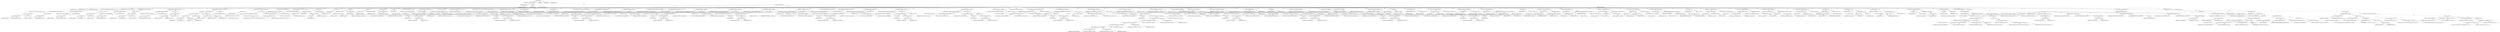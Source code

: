 digraph "execute" {  
"111669149714" [label = <(METHOD,execute)<SUB>531</SUB>> ]
"115964117010" [label = <(PARAM,this)<SUB>531</SUB>> ]
"25769803798" [label = <(BLOCK,&lt;empty&gt;,&lt;empty&gt;)<SUB>531</SUB>> ]
"30064771135" [label = <(preconditions,this.preconditions())<SUB>532</SUB>> ]
"68719476759" [label = <(IDENTIFIER,this,this.preconditions())<SUB>532</SUB>> ]
"30064771136" [label = <(scan,this.scan())<SUB>533</SUB>> ]
"68719476760" [label = <(IDENTIFIER,this,this.scan())<SUB>533</SUB>> ]
"47244640260" [label = <(CONTROL_STRUCTURE,IF,if (this.dirty))<SUB>534</SUB>> ]
"30064771137" [label = <(&lt;operator&gt;.fieldAccess,this.dirty)<SUB>534</SUB>> ]
"68719476837" [label = <(IDENTIFIER,this,if (this.dirty))> ]
"55834574872" [label = <(FIELD_IDENTIFIER,dirty,dirty)<SUB>534</SUB>> ]
"25769803799" [label = <(BLOCK,&lt;empty&gt;,&lt;empty&gt;)<SUB>534</SUB>> ]
"94489280512" [label = <(LOCAL,boolean useControlFile: boolean)<SUB>537</SUB>> ]
"30064771138" [label = <(&lt;operator&gt;.assignment,boolean useControlFile = (controlFile != null) ...)<SUB>537</SUB>> ]
"68719476838" [label = <(IDENTIFIER,useControlFile,boolean useControlFile = (controlFile != null) ...)<SUB>537</SUB>> ]
"30064771139" [label = <(&lt;operator&gt;.logicalAnd,(controlFile != null) &amp;&amp; controlFile.exists())<SUB>537</SUB>> ]
"30064771140" [label = <(&lt;operator&gt;.notEquals,controlFile != null)<SUB>537</SUB>> ]
"30064771141" [label = <(&lt;operator&gt;.fieldAccess,this.controlFile)<SUB>537</SUB>> ]
"68719476839" [label = <(IDENTIFIER,this,controlFile != null)> ]
"55834574873" [label = <(FIELD_IDENTIFIER,controlFile,controlFile)<SUB>537</SUB>> ]
"90194313225" [label = <(LITERAL,null,controlFile != null)<SUB>537</SUB>> ]
"30064771142" [label = <(exists,this.controlFile.exists())<SUB>537</SUB>> ]
"30064771143" [label = <(&lt;operator&gt;.fieldAccess,this.controlFile)<SUB>537</SUB>> ]
"68719476840" [label = <(IDENTIFIER,this,this.controlFile.exists())> ]
"55834574874" [label = <(FIELD_IDENTIFIER,controlFile,controlFile)<SUB>537</SUB>> ]
"47244640261" [label = <(CONTROL_STRUCTURE,IF,if (useControlFile &amp;&amp; !preModified))<SUB>539</SUB>> ]
"30064771144" [label = <(&lt;operator&gt;.logicalAnd,useControlFile &amp;&amp; !preModified)<SUB>539</SUB>> ]
"68719476841" [label = <(IDENTIFIER,useControlFile,useControlFile &amp;&amp; !preModified)<SUB>539</SUB>> ]
"30064771145" [label = <(&lt;operator&gt;.logicalNot,!preModified)<SUB>539</SUB>> ]
"30064771146" [label = <(&lt;operator&gt;.fieldAccess,this.preModified)<SUB>539</SUB>> ]
"68719476842" [label = <(IDENTIFIER,this,!preModified)> ]
"55834574875" [label = <(FIELD_IDENTIFIER,preModified,preModified)<SUB>539</SUB>> ]
"25769803800" [label = <(BLOCK,&lt;empty&gt;,&lt;empty&gt;)<SUB>539</SUB>> ]
"30064771147" [label = <(&lt;operator&gt;.assignment,this.pre = false)<SUB>540</SUB>> ]
"30064771148" [label = <(&lt;operator&gt;.fieldAccess,this.pre)<SUB>540</SUB>> ]
"68719476843" [label = <(IDENTIFIER,this,this.pre = false)> ]
"55834574876" [label = <(FIELD_IDENTIFIER,pre,pre)<SUB>540</SUB>> ]
"90194313226" [label = <(LITERAL,false,this.pre = false)<SUB>540</SUB>> ]
"47244640262" [label = <(CONTROL_STRUCTURE,IF,if (useControlFile &amp;&amp; !postModified))<SUB>542</SUB>> ]
"30064771149" [label = <(&lt;operator&gt;.logicalAnd,useControlFile &amp;&amp; !postModified)<SUB>542</SUB>> ]
"68719476844" [label = <(IDENTIFIER,useControlFile,useControlFile &amp;&amp; !postModified)<SUB>542</SUB>> ]
"30064771150" [label = <(&lt;operator&gt;.logicalNot,!postModified)<SUB>542</SUB>> ]
"30064771151" [label = <(&lt;operator&gt;.fieldAccess,this.postModified)<SUB>542</SUB>> ]
"68719476845" [label = <(IDENTIFIER,this,!postModified)> ]
"55834574877" [label = <(FIELD_IDENTIFIER,postModified,postModified)<SUB>542</SUB>> ]
"25769803801" [label = <(BLOCK,&lt;empty&gt;,&lt;empty&gt;)<SUB>542</SUB>> ]
"30064771152" [label = <(&lt;operator&gt;.assignment,this.post = false)<SUB>543</SUB>> ]
"30064771153" [label = <(&lt;operator&gt;.fieldAccess,this.post)<SUB>543</SUB>> ]
"68719476846" [label = <(IDENTIFIER,this,this.post = false)> ]
"55834574878" [label = <(FIELD_IDENTIFIER,post,post)<SUB>543</SUB>> ]
"90194313227" [label = <(LITERAL,false,this.post = false)<SUB>543</SUB>> ]
"47244640263" [label = <(CONTROL_STRUCTURE,IF,if (useControlFile &amp;&amp; !invariantModified))<SUB>545</SUB>> ]
"30064771154" [label = <(&lt;operator&gt;.logicalAnd,useControlFile &amp;&amp; !invariantModified)<SUB>545</SUB>> ]
"68719476847" [label = <(IDENTIFIER,useControlFile,useControlFile &amp;&amp; !invariantModified)<SUB>545</SUB>> ]
"30064771155" [label = <(&lt;operator&gt;.logicalNot,!invariantModified)<SUB>545</SUB>> ]
"30064771156" [label = <(&lt;operator&gt;.fieldAccess,this.invariantModified)<SUB>545</SUB>> ]
"68719476848" [label = <(IDENTIFIER,this,!invariantModified)> ]
"55834574879" [label = <(FIELD_IDENTIFIER,invariantModified,invariantModified)<SUB>545</SUB>> ]
"25769803802" [label = <(BLOCK,&lt;empty&gt;,&lt;empty&gt;)<SUB>545</SUB>> ]
"30064771157" [label = <(&lt;operator&gt;.assignment,this.invariant = false)<SUB>546</SUB>> ]
"30064771158" [label = <(&lt;operator&gt;.fieldAccess,this.invariant)<SUB>546</SUB>> ]
"68719476849" [label = <(IDENTIFIER,this,this.invariant = false)> ]
"55834574880" [label = <(FIELD_IDENTIFIER,invariant,invariant)<SUB>546</SUB>> ]
"90194313228" [label = <(LITERAL,false,this.invariant = false)<SUB>546</SUB>> ]
"47244640264" [label = <(CONTROL_STRUCTURE,IF,if ((pre || post || invariant) &amp;&amp; controlFile != null))<SUB>549</SUB>> ]
"30064771159" [label = <(&lt;operator&gt;.logicalAnd,(pre || post || invariant) &amp;&amp; controlFile != null)<SUB>549</SUB>> ]
"30064771160" [label = <(&lt;operator&gt;.logicalOr,pre || post || invariant)<SUB>549</SUB>> ]
"30064771161" [label = <(&lt;operator&gt;.logicalOr,pre || post)<SUB>549</SUB>> ]
"30064771162" [label = <(&lt;operator&gt;.fieldAccess,this.pre)<SUB>549</SUB>> ]
"68719476850" [label = <(IDENTIFIER,this,pre || post)> ]
"55834574881" [label = <(FIELD_IDENTIFIER,pre,pre)<SUB>549</SUB>> ]
"30064771163" [label = <(&lt;operator&gt;.fieldAccess,this.post)<SUB>549</SUB>> ]
"68719476851" [label = <(IDENTIFIER,this,pre || post)> ]
"55834574882" [label = <(FIELD_IDENTIFIER,post,post)<SUB>549</SUB>> ]
"30064771164" [label = <(&lt;operator&gt;.fieldAccess,this.invariant)<SUB>549</SUB>> ]
"68719476852" [label = <(IDENTIFIER,this,pre || post || invariant)> ]
"55834574883" [label = <(FIELD_IDENTIFIER,invariant,invariant)<SUB>549</SUB>> ]
"30064771165" [label = <(&lt;operator&gt;.notEquals,controlFile != null)<SUB>549</SUB>> ]
"30064771166" [label = <(&lt;operator&gt;.fieldAccess,this.controlFile)<SUB>549</SUB>> ]
"68719476853" [label = <(IDENTIFIER,this,controlFile != null)> ]
"55834574884" [label = <(FIELD_IDENTIFIER,controlFile,controlFile)<SUB>549</SUB>> ]
"90194313229" [label = <(LITERAL,null,controlFile != null)<SUB>549</SUB>> ]
"25769803803" [label = <(BLOCK,&lt;empty&gt;,&lt;empty&gt;)<SUB>549</SUB>> ]
"30064771167" [label = <(log,log(&quot;WARNING: specifying pre,post or invariant ...)<SUB>550</SUB>> ]
"68719476761" [label = <(IDENTIFIER,this,log(&quot;WARNING: specifying pre,post or invariant ...)<SUB>550</SUB>> ]
"30064771168" [label = <(&lt;operator&gt;.addition,&quot;WARNING: specifying pre,post or invariant will...)<SUB>550</SUB>> ]
"90194313230" [label = <(LITERAL,&quot;WARNING: specifying pre,post or invariant will &quot;,&quot;WARNING: specifying pre,post or invariant will...)<SUB>550</SUB>> ]
"90194313231" [label = <(LITERAL,&quot;override control file settings&quot;,&quot;WARNING: specifying pre,post or invariant will...)<SUB>551</SUB>> ]
"30064771169" [label = <(addBuildListener,getProject().addBuildListener(new IContractPres...)<SUB>558</SUB>> ]
"30064771170" [label = <(getProject,getProject())<SUB>558</SUB>> ]
"68719476762" [label = <(IDENTIFIER,this,getProject())<SUB>558</SUB>> ]
"25769803804" [label = <(BLOCK,&lt;empty&gt;,&lt;empty&gt;)<SUB>558</SUB>> ]
"94489280513" [label = <(LOCAL,$obj0: org.apache.tools.ant.taskdefs.optional.IContract$IContractPresenceDetector)<SUB>558</SUB>> ]
"30064771171" [label = <(&lt;operator&gt;.assignment,$obj0 = new IContractPresenceDetector())<SUB>558</SUB>> ]
"68719476854" [label = <(IDENTIFIER,$obj0,$obj0 = new IContractPresenceDetector())<SUB>558</SUB>> ]
"30064771172" [label = <(&lt;operator&gt;.alloc,new IContractPresenceDetector())<SUB>558</SUB>> ]
"30064771173" [label = <(&lt;init&gt;,new IContractPresenceDetector())<SUB>558</SUB>> ]
"68719476855" [label = <(IDENTIFIER,$obj0,new IContractPresenceDetector())<SUB>558</SUB>> ]
"68719476856" [label = <(IDENTIFIER,$obj0,&lt;empty&gt;)<SUB>558</SUB>> ]
"94489280514" [label = <(LOCAL,Mkdir mkdir: org.apache.tools.ant.taskdefs.Mkdir)<SUB>563</SUB>> ]
"30064771174" [label = <(&lt;operator&gt;.assignment,Mkdir mkdir = (Mkdir) getProject().createTask(&quot;...)<SUB>563</SUB>> ]
"68719476857" [label = <(IDENTIFIER,mkdir,Mkdir mkdir = (Mkdir) getProject().createTask(&quot;...)<SUB>563</SUB>> ]
"30064771175" [label = <(&lt;operator&gt;.cast,(Mkdir) getProject().createTask(&quot;mkdir&quot;))<SUB>563</SUB>> ]
"180388626432" [label = <(TYPE_REF,Mkdir,Mkdir)<SUB>563</SUB>> ]
"30064771176" [label = <(createTask,getProject().createTask(&quot;mkdir&quot;))<SUB>563</SUB>> ]
"30064771177" [label = <(getProject,getProject())<SUB>563</SUB>> ]
"68719476763" [label = <(IDENTIFIER,this,getProject())<SUB>563</SUB>> ]
"90194313232" [label = <(LITERAL,&quot;mkdir&quot;,getProject().createTask(&quot;mkdir&quot;))<SUB>563</SUB>> ]
"30064771178" [label = <(setDir,setDir(instrumentDir))<SUB>565</SUB>> ]
"68719476858" [label = <(IDENTIFIER,mkdir,setDir(instrumentDir))<SUB>565</SUB>> ]
"30064771179" [label = <(&lt;operator&gt;.fieldAccess,this.instrumentDir)<SUB>565</SUB>> ]
"68719476859" [label = <(IDENTIFIER,this,setDir(instrumentDir))> ]
"55834574885" [label = <(FIELD_IDENTIFIER,instrumentDir,instrumentDir)<SUB>565</SUB>> ]
"30064771180" [label = <(execute,execute())<SUB>566</SUB>> ]
"68719476860" [label = <(IDENTIFIER,mkdir,execute())<SUB>566</SUB>> ]
"30064771181" [label = <(setDir,setDir(buildDir))<SUB>567</SUB>> ]
"68719476861" [label = <(IDENTIFIER,mkdir,setDir(buildDir))<SUB>567</SUB>> ]
"30064771182" [label = <(&lt;operator&gt;.fieldAccess,this.buildDir)<SUB>567</SUB>> ]
"68719476862" [label = <(IDENTIFIER,this,setDir(buildDir))> ]
"55834574886" [label = <(FIELD_IDENTIFIER,buildDir,buildDir)<SUB>567</SUB>> ]
"30064771183" [label = <(execute,execute())<SUB>568</SUB>> ]
"68719476863" [label = <(IDENTIFIER,mkdir,execute())<SUB>568</SUB>> ]
"30064771184" [label = <(setDir,setDir(repositoryDir))<SUB>569</SUB>> ]
"68719476864" [label = <(IDENTIFIER,mkdir,setDir(repositoryDir))<SUB>569</SUB>> ]
"30064771185" [label = <(&lt;operator&gt;.fieldAccess,this.repositoryDir)<SUB>569</SUB>> ]
"68719476865" [label = <(IDENTIFIER,this,setDir(repositoryDir))> ]
"55834574887" [label = <(FIELD_IDENTIFIER,repositoryDir,repositoryDir)<SUB>569</SUB>> ]
"30064771186" [label = <(execute,execute())<SUB>570</SUB>> ]
"68719476866" [label = <(IDENTIFIER,mkdir,execute())<SUB>570</SUB>> ]
"94489280515" [label = <(LOCAL,Path baseClasspath: org.apache.tools.ant.types.Path)<SUB>573</SUB>> ]
"30064771187" [label = <(&lt;operator&gt;.assignment,Path baseClasspath = createClasspath())<SUB>573</SUB>> ]
"68719476867" [label = <(IDENTIFIER,baseClasspath,Path baseClasspath = createClasspath())<SUB>573</SUB>> ]
"30064771188" [label = <(createClasspath,this.createClasspath())<SUB>573</SUB>> ]
"68719476764" [label = <(IDENTIFIER,this,this.createClasspath())<SUB>573</SUB>> ]
"94489280516" [label = <(LOCAL,String compiler: java.lang.String)<SUB>577</SUB>> ]
"30064771189" [label = <(&lt;operator&gt;.assignment,String compiler = getProject().getProperty(&quot;bui...)<SUB>577</SUB>> ]
"68719476868" [label = <(IDENTIFIER,compiler,String compiler = getProject().getProperty(&quot;bui...)<SUB>577</SUB>> ]
"30064771190" [label = <(getProperty,getProject().getProperty(&quot;build.compiler&quot;))<SUB>577</SUB>> ]
"30064771191" [label = <(getProject,getProject())<SUB>577</SUB>> ]
"68719476765" [label = <(IDENTIFIER,this,getProject())<SUB>577</SUB>> ]
"90194313233" [label = <(LITERAL,&quot;build.compiler&quot;,getProject().getProperty(&quot;build.compiler&quot;))<SUB>577</SUB>> ]
"94489280517" [label = <(LOCAL,ClasspathHelper classpathHelper: org.apache.tools.ant.taskdefs.optional.IContract$ClasspathHelper)<SUB>578</SUB>> ]
"30064771192" [label = <(&lt;operator&gt;.assignment,ClasspathHelper classpathHelper = new Classpath...)<SUB>578</SUB>> ]
"68719476869" [label = <(IDENTIFIER,classpathHelper,ClasspathHelper classpathHelper = new Classpath...)<SUB>578</SUB>> ]
"30064771193" [label = <(&lt;operator&gt;.alloc,new ClasspathHelper(compiler))<SUB>578</SUB>> ]
"30064771194" [label = <(&lt;init&gt;,new ClasspathHelper(compiler))<SUB>578</SUB>> ]
"68719476870" [label = <(IDENTIFIER,classpathHelper,new ClasspathHelper(compiler))<SUB>578</SUB>> ]
"68719476871" [label = <(IDENTIFIER,compiler,new ClasspathHelper(compiler))<SUB>578</SUB>> ]
"30064771195" [label = <(modify,modify(baseClasspath))<SUB>580</SUB>> ]
"68719476872" [label = <(IDENTIFIER,classpathHelper,modify(baseClasspath))<SUB>580</SUB>> ]
"68719476873" [label = <(IDENTIFIER,baseClasspath,modify(baseClasspath))<SUB>580</SUB>> ]
"94489280518" [label = <(LOCAL,Path beforeInstrumentationClasspath: org.apache.tools.ant.types.Path)<SUB>584</SUB>> ]
"30064771196" [label = <(&lt;operator&gt;.assignment,Path beforeInstrumentationClasspath = ((Path) b...)<SUB>584</SUB>> ]
"68719476874" [label = <(IDENTIFIER,beforeInstrumentationClasspath,Path beforeInstrumentationClasspath = ((Path) b...)<SUB>584</SUB>> ]
"30064771197" [label = <(&lt;operator&gt;.cast,(Path) baseClasspath.clone())<SUB>584</SUB>> ]
"180388626433" [label = <(TYPE_REF,Path,Path)<SUB>584</SUB>> ]
"30064771198" [label = <(clone,clone())<SUB>584</SUB>> ]
"68719476875" [label = <(IDENTIFIER,baseClasspath,clone())<SUB>584</SUB>> ]
"30064771199" [label = <(append,append(new Path(getProject(), srcDir.getAbsolut...)<SUB>586</SUB>> ]
"68719476876" [label = <(IDENTIFIER,beforeInstrumentationClasspath,append(new Path(getProject(), srcDir.getAbsolut...)<SUB>586</SUB>> ]
"25769803805" [label = <(BLOCK,&lt;empty&gt;,&lt;empty&gt;)<SUB>586</SUB>> ]
"94489280519" [label = <(LOCAL,$obj1: org.apache.tools.ant.types.Path)<SUB>586</SUB>> ]
"30064771200" [label = <(&lt;operator&gt;.assignment,$obj1 = new Path(getProject(), srcDir.getAbsolu...)<SUB>586</SUB>> ]
"68719476877" [label = <(IDENTIFIER,$obj1,$obj1 = new Path(getProject(), srcDir.getAbsolu...)<SUB>586</SUB>> ]
"30064771201" [label = <(&lt;operator&gt;.alloc,new Path(getProject(), srcDir.getAbsolutePath()))<SUB>586</SUB>> ]
"30064771202" [label = <(&lt;init&gt;,new Path(getProject(), srcDir.getAbsolutePath()))<SUB>586</SUB>> ]
"68719476878" [label = <(IDENTIFIER,$obj1,new Path(getProject(), srcDir.getAbsolutePath()))<SUB>586</SUB>> ]
"30064771203" [label = <(getProject,getProject())<SUB>586</SUB>> ]
"68719476766" [label = <(IDENTIFIER,this,getProject())<SUB>586</SUB>> ]
"30064771204" [label = <(getAbsolutePath,this.srcDir.getAbsolutePath())<SUB>587</SUB>> ]
"30064771205" [label = <(&lt;operator&gt;.fieldAccess,this.srcDir)<SUB>587</SUB>> ]
"68719476879" [label = <(IDENTIFIER,this,this.srcDir.getAbsolutePath())> ]
"55834574888" [label = <(FIELD_IDENTIFIER,srcDir,srcDir)<SUB>587</SUB>> ]
"68719476880" [label = <(IDENTIFIER,$obj1,&lt;empty&gt;)<SUB>586</SUB>> ]
"94489280520" [label = <(LOCAL,Path afterInstrumentationClasspath: org.apache.tools.ant.types.Path)<SUB>591</SUB>> ]
"30064771206" [label = <(&lt;operator&gt;.assignment,Path afterInstrumentationClasspath = ((Path) ba...)<SUB>591</SUB>> ]
"68719476881" [label = <(IDENTIFIER,afterInstrumentationClasspath,Path afterInstrumentationClasspath = ((Path) ba...)<SUB>591</SUB>> ]
"30064771207" [label = <(&lt;operator&gt;.cast,(Path) baseClasspath.clone())<SUB>591</SUB>> ]
"180388626434" [label = <(TYPE_REF,Path,Path)<SUB>591</SUB>> ]
"30064771208" [label = <(clone,clone())<SUB>591</SUB>> ]
"68719476882" [label = <(IDENTIFIER,baseClasspath,clone())<SUB>591</SUB>> ]
"30064771209" [label = <(append,append(new Path(getProject(), instrumentDir.get...)<SUB>593</SUB>> ]
"68719476883" [label = <(IDENTIFIER,afterInstrumentationClasspath,append(new Path(getProject(), instrumentDir.get...)<SUB>593</SUB>> ]
"25769803806" [label = <(BLOCK,&lt;empty&gt;,&lt;empty&gt;)<SUB>593</SUB>> ]
"94489280521" [label = <(LOCAL,$obj2: org.apache.tools.ant.types.Path)<SUB>593</SUB>> ]
"30064771210" [label = <(&lt;operator&gt;.assignment,$obj2 = new Path(getProject(), instrumentDir.ge...)<SUB>593</SUB>> ]
"68719476884" [label = <(IDENTIFIER,$obj2,$obj2 = new Path(getProject(), instrumentDir.ge...)<SUB>593</SUB>> ]
"30064771211" [label = <(&lt;operator&gt;.alloc,new Path(getProject(), instrumentDir.getAbsolut...)<SUB>593</SUB>> ]
"30064771212" [label = <(&lt;init&gt;,new Path(getProject(), instrumentDir.getAbsolut...)<SUB>593</SUB>> ]
"68719476885" [label = <(IDENTIFIER,$obj2,new Path(getProject(), instrumentDir.getAbsolut...)<SUB>593</SUB>> ]
"30064771213" [label = <(getProject,getProject())<SUB>593</SUB>> ]
"68719476767" [label = <(IDENTIFIER,this,getProject())<SUB>593</SUB>> ]
"30064771214" [label = <(getAbsolutePath,this.instrumentDir.getAbsolutePath())<SUB>594</SUB>> ]
"30064771215" [label = <(&lt;operator&gt;.fieldAccess,this.instrumentDir)<SUB>594</SUB>> ]
"68719476886" [label = <(IDENTIFIER,this,this.instrumentDir.getAbsolutePath())> ]
"55834574889" [label = <(FIELD_IDENTIFIER,instrumentDir,instrumentDir)<SUB>594</SUB>> ]
"68719476887" [label = <(IDENTIFIER,$obj2,&lt;empty&gt;)<SUB>593</SUB>> ]
"30064771216" [label = <(append,append(new Path(getProject(), repositoryDir.get...)<SUB>595</SUB>> ]
"68719476888" [label = <(IDENTIFIER,afterInstrumentationClasspath,append(new Path(getProject(), repositoryDir.get...)<SUB>595</SUB>> ]
"25769803807" [label = <(BLOCK,&lt;empty&gt;,&lt;empty&gt;)<SUB>595</SUB>> ]
"94489280522" [label = <(LOCAL,$obj3: org.apache.tools.ant.types.Path)<SUB>595</SUB>> ]
"30064771217" [label = <(&lt;operator&gt;.assignment,$obj3 = new Path(getProject(), repositoryDir.ge...)<SUB>595</SUB>> ]
"68719476889" [label = <(IDENTIFIER,$obj3,$obj3 = new Path(getProject(), repositoryDir.ge...)<SUB>595</SUB>> ]
"30064771218" [label = <(&lt;operator&gt;.alloc,new Path(getProject(), repositoryDir.getAbsolut...)<SUB>595</SUB>> ]
"30064771219" [label = <(&lt;init&gt;,new Path(getProject(), repositoryDir.getAbsolut...)<SUB>595</SUB>> ]
"68719476890" [label = <(IDENTIFIER,$obj3,new Path(getProject(), repositoryDir.getAbsolut...)<SUB>595</SUB>> ]
"30064771220" [label = <(getProject,getProject())<SUB>595</SUB>> ]
"68719476768" [label = <(IDENTIFIER,this,getProject())<SUB>595</SUB>> ]
"30064771221" [label = <(getAbsolutePath,this.repositoryDir.getAbsolutePath())<SUB>596</SUB>> ]
"30064771222" [label = <(&lt;operator&gt;.fieldAccess,this.repositoryDir)<SUB>596</SUB>> ]
"68719476891" [label = <(IDENTIFIER,this,this.repositoryDir.getAbsolutePath())> ]
"55834574890" [label = <(FIELD_IDENTIFIER,repositoryDir,repositoryDir)<SUB>596</SUB>> ]
"68719476892" [label = <(IDENTIFIER,$obj3,&lt;empty&gt;)<SUB>595</SUB>> ]
"30064771223" [label = <(append,append(new Path(getProject(), srcDir.getAbsolut...)<SUB>597</SUB>> ]
"68719476893" [label = <(IDENTIFIER,afterInstrumentationClasspath,append(new Path(getProject(), srcDir.getAbsolut...)<SUB>597</SUB>> ]
"25769803808" [label = <(BLOCK,&lt;empty&gt;,&lt;empty&gt;)<SUB>597</SUB>> ]
"94489280523" [label = <(LOCAL,$obj4: org.apache.tools.ant.types.Path)<SUB>597</SUB>> ]
"30064771224" [label = <(&lt;operator&gt;.assignment,$obj4 = new Path(getProject(), srcDir.getAbsolu...)<SUB>597</SUB>> ]
"68719476894" [label = <(IDENTIFIER,$obj4,$obj4 = new Path(getProject(), srcDir.getAbsolu...)<SUB>597</SUB>> ]
"30064771225" [label = <(&lt;operator&gt;.alloc,new Path(getProject(), srcDir.getAbsolutePath()))<SUB>597</SUB>> ]
"30064771226" [label = <(&lt;init&gt;,new Path(getProject(), srcDir.getAbsolutePath()))<SUB>597</SUB>> ]
"68719476895" [label = <(IDENTIFIER,$obj4,new Path(getProject(), srcDir.getAbsolutePath()))<SUB>597</SUB>> ]
"30064771227" [label = <(getProject,getProject())<SUB>597</SUB>> ]
"68719476769" [label = <(IDENTIFIER,this,getProject())<SUB>597</SUB>> ]
"30064771228" [label = <(getAbsolutePath,this.srcDir.getAbsolutePath())<SUB>598</SUB>> ]
"30064771229" [label = <(&lt;operator&gt;.fieldAccess,this.srcDir)<SUB>598</SUB>> ]
"68719476896" [label = <(IDENTIFIER,this,this.srcDir.getAbsolutePath())> ]
"55834574891" [label = <(FIELD_IDENTIFIER,srcDir,srcDir)<SUB>598</SUB>> ]
"68719476897" [label = <(IDENTIFIER,$obj4,&lt;empty&gt;)<SUB>597</SUB>> ]
"30064771230" [label = <(append,append(new Path(getProject(), buildDir.getAbsol...)<SUB>599</SUB>> ]
"68719476898" [label = <(IDENTIFIER,afterInstrumentationClasspath,append(new Path(getProject(), buildDir.getAbsol...)<SUB>599</SUB>> ]
"25769803809" [label = <(BLOCK,&lt;empty&gt;,&lt;empty&gt;)<SUB>599</SUB>> ]
"94489280524" [label = <(LOCAL,$obj5: org.apache.tools.ant.types.Path)<SUB>599</SUB>> ]
"30064771231" [label = <(&lt;operator&gt;.assignment,$obj5 = new Path(getProject(), buildDir.getAbso...)<SUB>599</SUB>> ]
"68719476899" [label = <(IDENTIFIER,$obj5,$obj5 = new Path(getProject(), buildDir.getAbso...)<SUB>599</SUB>> ]
"30064771232" [label = <(&lt;operator&gt;.alloc,new Path(getProject(), buildDir.getAbsolutePath()))<SUB>599</SUB>> ]
"30064771233" [label = <(&lt;init&gt;,new Path(getProject(), buildDir.getAbsolutePath()))<SUB>599</SUB>> ]
"68719476900" [label = <(IDENTIFIER,$obj5,new Path(getProject(), buildDir.getAbsolutePath()))<SUB>599</SUB>> ]
"30064771234" [label = <(getProject,getProject())<SUB>599</SUB>> ]
"68719476770" [label = <(IDENTIFIER,this,getProject())<SUB>599</SUB>> ]
"30064771235" [label = <(getAbsolutePath,this.buildDir.getAbsolutePath())<SUB>600</SUB>> ]
"30064771236" [label = <(&lt;operator&gt;.fieldAccess,this.buildDir)<SUB>600</SUB>> ]
"68719476901" [label = <(IDENTIFIER,this,this.buildDir.getAbsolutePath())> ]
"55834574892" [label = <(FIELD_IDENTIFIER,buildDir,buildDir)<SUB>600</SUB>> ]
"68719476902" [label = <(IDENTIFIER,$obj5,&lt;empty&gt;)<SUB>599</SUB>> ]
"94489280525" [label = <(LOCAL,Path repositoryClasspath: org.apache.tools.ant.types.Path)<SUB>604</SUB>> ]
"30064771237" [label = <(&lt;operator&gt;.assignment,Path repositoryClasspath = ((Path) baseClasspat...)<SUB>604</SUB>> ]
"68719476903" [label = <(IDENTIFIER,repositoryClasspath,Path repositoryClasspath = ((Path) baseClasspat...)<SUB>604</SUB>> ]
"30064771238" [label = <(&lt;operator&gt;.cast,(Path) baseClasspath.clone())<SUB>604</SUB>> ]
"180388626435" [label = <(TYPE_REF,Path,Path)<SUB>604</SUB>> ]
"30064771239" [label = <(clone,clone())<SUB>604</SUB>> ]
"68719476904" [label = <(IDENTIFIER,baseClasspath,clone())<SUB>604</SUB>> ]
"30064771240" [label = <(append,append(new Path(getProject(), instrumentDir.get...)<SUB>606</SUB>> ]
"68719476905" [label = <(IDENTIFIER,repositoryClasspath,append(new Path(getProject(), instrumentDir.get...)<SUB>606</SUB>> ]
"25769803810" [label = <(BLOCK,&lt;empty&gt;,&lt;empty&gt;)<SUB>606</SUB>> ]
"94489280526" [label = <(LOCAL,$obj6: org.apache.tools.ant.types.Path)<SUB>606</SUB>> ]
"30064771241" [label = <(&lt;operator&gt;.assignment,$obj6 = new Path(getProject(), instrumentDir.ge...)<SUB>606</SUB>> ]
"68719476906" [label = <(IDENTIFIER,$obj6,$obj6 = new Path(getProject(), instrumentDir.ge...)<SUB>606</SUB>> ]
"30064771242" [label = <(&lt;operator&gt;.alloc,new Path(getProject(), instrumentDir.getAbsolut...)<SUB>606</SUB>> ]
"30064771243" [label = <(&lt;init&gt;,new Path(getProject(), instrumentDir.getAbsolut...)<SUB>606</SUB>> ]
"68719476907" [label = <(IDENTIFIER,$obj6,new Path(getProject(), instrumentDir.getAbsolut...)<SUB>606</SUB>> ]
"30064771244" [label = <(getProject,getProject())<SUB>606</SUB>> ]
"68719476771" [label = <(IDENTIFIER,this,getProject())<SUB>606</SUB>> ]
"30064771245" [label = <(getAbsolutePath,this.instrumentDir.getAbsolutePath())<SUB>607</SUB>> ]
"30064771246" [label = <(&lt;operator&gt;.fieldAccess,this.instrumentDir)<SUB>607</SUB>> ]
"68719476908" [label = <(IDENTIFIER,this,this.instrumentDir.getAbsolutePath())> ]
"55834574893" [label = <(FIELD_IDENTIFIER,instrumentDir,instrumentDir)<SUB>607</SUB>> ]
"68719476909" [label = <(IDENTIFIER,$obj6,&lt;empty&gt;)<SUB>606</SUB>> ]
"30064771247" [label = <(append,append(new Path(getProject(), srcDir.getAbsolut...)<SUB>608</SUB>> ]
"68719476910" [label = <(IDENTIFIER,repositoryClasspath,append(new Path(getProject(), srcDir.getAbsolut...)<SUB>608</SUB>> ]
"25769803811" [label = <(BLOCK,&lt;empty&gt;,&lt;empty&gt;)<SUB>608</SUB>> ]
"94489280527" [label = <(LOCAL,$obj7: org.apache.tools.ant.types.Path)<SUB>608</SUB>> ]
"30064771248" [label = <(&lt;operator&gt;.assignment,$obj7 = new Path(getProject(), srcDir.getAbsolu...)<SUB>608</SUB>> ]
"68719476911" [label = <(IDENTIFIER,$obj7,$obj7 = new Path(getProject(), srcDir.getAbsolu...)<SUB>608</SUB>> ]
"30064771249" [label = <(&lt;operator&gt;.alloc,new Path(getProject(), srcDir.getAbsolutePath()))<SUB>608</SUB>> ]
"30064771250" [label = <(&lt;init&gt;,new Path(getProject(), srcDir.getAbsolutePath()))<SUB>608</SUB>> ]
"68719476912" [label = <(IDENTIFIER,$obj7,new Path(getProject(), srcDir.getAbsolutePath()))<SUB>608</SUB>> ]
"30064771251" [label = <(getProject,getProject())<SUB>608</SUB>> ]
"68719476772" [label = <(IDENTIFIER,this,getProject())<SUB>608</SUB>> ]
"30064771252" [label = <(getAbsolutePath,this.srcDir.getAbsolutePath())<SUB>609</SUB>> ]
"30064771253" [label = <(&lt;operator&gt;.fieldAccess,this.srcDir)<SUB>609</SUB>> ]
"68719476913" [label = <(IDENTIFIER,this,this.srcDir.getAbsolutePath())> ]
"55834574894" [label = <(FIELD_IDENTIFIER,srcDir,srcDir)<SUB>609</SUB>> ]
"68719476914" [label = <(IDENTIFIER,$obj7,&lt;empty&gt;)<SUB>608</SUB>> ]
"30064771254" [label = <(append,append(new Path(getProject(), repositoryDir.get...)<SUB>610</SUB>> ]
"68719476915" [label = <(IDENTIFIER,repositoryClasspath,append(new Path(getProject(), repositoryDir.get...)<SUB>610</SUB>> ]
"25769803812" [label = <(BLOCK,&lt;empty&gt;,&lt;empty&gt;)<SUB>610</SUB>> ]
"94489280528" [label = <(LOCAL,$obj8: org.apache.tools.ant.types.Path)<SUB>610</SUB>> ]
"30064771255" [label = <(&lt;operator&gt;.assignment,$obj8 = new Path(getProject(), repositoryDir.ge...)<SUB>610</SUB>> ]
"68719476916" [label = <(IDENTIFIER,$obj8,$obj8 = new Path(getProject(), repositoryDir.ge...)<SUB>610</SUB>> ]
"30064771256" [label = <(&lt;operator&gt;.alloc,new Path(getProject(), repositoryDir.getAbsolut...)<SUB>610</SUB>> ]
"30064771257" [label = <(&lt;init&gt;,new Path(getProject(), repositoryDir.getAbsolut...)<SUB>610</SUB>> ]
"68719476917" [label = <(IDENTIFIER,$obj8,new Path(getProject(), repositoryDir.getAbsolut...)<SUB>610</SUB>> ]
"30064771258" [label = <(getProject,getProject())<SUB>610</SUB>> ]
"68719476773" [label = <(IDENTIFIER,this,getProject())<SUB>610</SUB>> ]
"30064771259" [label = <(getAbsolutePath,this.repositoryDir.getAbsolutePath())<SUB>611</SUB>> ]
"30064771260" [label = <(&lt;operator&gt;.fieldAccess,this.repositoryDir)<SUB>611</SUB>> ]
"68719476918" [label = <(IDENTIFIER,this,this.repositoryDir.getAbsolutePath())> ]
"55834574895" [label = <(FIELD_IDENTIFIER,repositoryDir,repositoryDir)<SUB>611</SUB>> ]
"68719476919" [label = <(IDENTIFIER,$obj8,&lt;empty&gt;)<SUB>610</SUB>> ]
"30064771261" [label = <(append,append(new Path(getProject(), buildDir.getAbsol...)<SUB>612</SUB>> ]
"68719476920" [label = <(IDENTIFIER,repositoryClasspath,append(new Path(getProject(), buildDir.getAbsol...)<SUB>612</SUB>> ]
"25769803813" [label = <(BLOCK,&lt;empty&gt;,&lt;empty&gt;)<SUB>612</SUB>> ]
"94489280529" [label = <(LOCAL,$obj9: org.apache.tools.ant.types.Path)<SUB>612</SUB>> ]
"30064771262" [label = <(&lt;operator&gt;.assignment,$obj9 = new Path(getProject(), buildDir.getAbso...)<SUB>612</SUB>> ]
"68719476921" [label = <(IDENTIFIER,$obj9,$obj9 = new Path(getProject(), buildDir.getAbso...)<SUB>612</SUB>> ]
"30064771263" [label = <(&lt;operator&gt;.alloc,new Path(getProject(), buildDir.getAbsolutePath()))<SUB>612</SUB>> ]
"30064771264" [label = <(&lt;init&gt;,new Path(getProject(), buildDir.getAbsolutePath()))<SUB>612</SUB>> ]
"68719476922" [label = <(IDENTIFIER,$obj9,new Path(getProject(), buildDir.getAbsolutePath()))<SUB>612</SUB>> ]
"30064771265" [label = <(getProject,getProject())<SUB>612</SUB>> ]
"68719476774" [label = <(IDENTIFIER,this,getProject())<SUB>612</SUB>> ]
"30064771266" [label = <(getAbsolutePath,this.buildDir.getAbsolutePath())<SUB>613</SUB>> ]
"30064771267" [label = <(&lt;operator&gt;.fieldAccess,this.buildDir)<SUB>613</SUB>> ]
"68719476923" [label = <(IDENTIFIER,this,this.buildDir.getAbsolutePath())> ]
"55834574896" [label = <(FIELD_IDENTIFIER,buildDir,buildDir)<SUB>613</SUB>> ]
"68719476924" [label = <(IDENTIFIER,$obj9,&lt;empty&gt;)<SUB>612</SUB>> ]
"94489280530" [label = <(LOCAL,Path iContractClasspath: org.apache.tools.ant.types.Path)<SUB>616</SUB>> ]
"30064771268" [label = <(&lt;operator&gt;.assignment,Path iContractClasspath = ((Path) baseClasspath...)<SUB>616</SUB>> ]
"68719476925" [label = <(IDENTIFIER,iContractClasspath,Path iContractClasspath = ((Path) baseClasspath...)<SUB>616</SUB>> ]
"30064771269" [label = <(&lt;operator&gt;.cast,(Path) baseClasspath.clone())<SUB>616</SUB>> ]
"180388626436" [label = <(TYPE_REF,Path,Path)<SUB>616</SUB>> ]
"30064771270" [label = <(clone,clone())<SUB>616</SUB>> ]
"68719476926" [label = <(IDENTIFIER,baseClasspath,clone())<SUB>616</SUB>> ]
"30064771271" [label = <(append,append(new Path(getProject(), System.getPropert...)<SUB>618</SUB>> ]
"68719476927" [label = <(IDENTIFIER,iContractClasspath,append(new Path(getProject(), System.getPropert...)<SUB>618</SUB>> ]
"25769803814" [label = <(BLOCK,&lt;empty&gt;,&lt;empty&gt;)<SUB>618</SUB>> ]
"94489280531" [label = <(LOCAL,$obj10: org.apache.tools.ant.types.Path)<SUB>618</SUB>> ]
"30064771272" [label = <(&lt;operator&gt;.assignment,$obj10 = new Path(getProject(), System.getPrope...)<SUB>618</SUB>> ]
"68719476928" [label = <(IDENTIFIER,$obj10,$obj10 = new Path(getProject(), System.getPrope...)<SUB>618</SUB>> ]
"30064771273" [label = <(&lt;operator&gt;.alloc,new Path(getProject(), System.getProperty(&quot;java...)<SUB>618</SUB>> ]
"30064771274" [label = <(&lt;init&gt;,new Path(getProject(), System.getProperty(&quot;java...)<SUB>618</SUB>> ]
"68719476929" [label = <(IDENTIFIER,$obj10,new Path(getProject(), System.getProperty(&quot;java...)<SUB>618</SUB>> ]
"30064771275" [label = <(getProject,getProject())<SUB>618</SUB>> ]
"68719476775" [label = <(IDENTIFIER,this,getProject())<SUB>618</SUB>> ]
"30064771276" [label = <(&lt;operator&gt;.addition,System.getProperty(&quot;java.home&quot;) + File.separato...)<SUB>619</SUB>> ]
"30064771277" [label = <(&lt;operator&gt;.addition,System.getProperty(&quot;java.home&quot;) + File.separato...)<SUB>619</SUB>> ]
"30064771278" [label = <(&lt;operator&gt;.addition,System.getProperty(&quot;java.home&quot;) + File.separato...)<SUB>619</SUB>> ]
"30064771279" [label = <(&lt;operator&gt;.addition,System.getProperty(&quot;java.home&quot;) + File.separato...)<SUB>619</SUB>> ]
"30064771280" [label = <(&lt;operator&gt;.addition,System.getProperty(&quot;java.home&quot;) + File.separato...)<SUB>619</SUB>> ]
"30064771281" [label = <(&lt;operator&gt;.addition,System.getProperty(&quot;java.home&quot;) + File.separator)<SUB>619</SUB>> ]
"30064771282" [label = <(getProperty,System.getProperty(&quot;java.home&quot;))<SUB>619</SUB>> ]
"68719476930" [label = <(IDENTIFIER,System,System.getProperty(&quot;java.home&quot;))<SUB>619</SUB>> ]
"90194313234" [label = <(LITERAL,&quot;java.home&quot;,System.getProperty(&quot;java.home&quot;))<SUB>619</SUB>> ]
"30064771283" [label = <(&lt;operator&gt;.fieldAccess,File.separator)<SUB>619</SUB>> ]
"68719476931" [label = <(IDENTIFIER,File,System.getProperty(&quot;java.home&quot;) + File.separator)<SUB>619</SUB>> ]
"55834574897" [label = <(FIELD_IDENTIFIER,separator,separator)<SUB>619</SUB>> ]
"90194313235" [label = <(LITERAL,&quot;..&quot;,System.getProperty(&quot;java.home&quot;) + File.separato...)<SUB>619</SUB>> ]
"30064771284" [label = <(&lt;operator&gt;.fieldAccess,File.separator)<SUB>620</SUB>> ]
"68719476932" [label = <(IDENTIFIER,File,System.getProperty(&quot;java.home&quot;) + File.separato...)<SUB>620</SUB>> ]
"55834574898" [label = <(FIELD_IDENTIFIER,separator,separator)<SUB>620</SUB>> ]
"90194313236" [label = <(LITERAL,&quot;lib&quot;,System.getProperty(&quot;java.home&quot;) + File.separato...)<SUB>620</SUB>> ]
"30064771285" [label = <(&lt;operator&gt;.fieldAccess,File.separator)<SUB>620</SUB>> ]
"68719476933" [label = <(IDENTIFIER,File,System.getProperty(&quot;java.home&quot;) + File.separato...)<SUB>620</SUB>> ]
"55834574899" [label = <(FIELD_IDENTIFIER,separator,separator)<SUB>620</SUB>> ]
"90194313237" [label = <(LITERAL,&quot;tools.jar&quot;,System.getProperty(&quot;java.home&quot;) + File.separato...)<SUB>620</SUB>> ]
"68719476934" [label = <(IDENTIFIER,$obj10,&lt;empty&gt;)<SUB>618</SUB>> ]
"30064771286" [label = <(append,append(new Path(getProject(), srcDir.getAbsolut...)<SUB>621</SUB>> ]
"68719476935" [label = <(IDENTIFIER,iContractClasspath,append(new Path(getProject(), srcDir.getAbsolut...)<SUB>621</SUB>> ]
"25769803815" [label = <(BLOCK,&lt;empty&gt;,&lt;empty&gt;)<SUB>621</SUB>> ]
"94489280532" [label = <(LOCAL,$obj11: org.apache.tools.ant.types.Path)<SUB>621</SUB>> ]
"30064771287" [label = <(&lt;operator&gt;.assignment,$obj11 = new Path(getProject(), srcDir.getAbsol...)<SUB>621</SUB>> ]
"68719476936" [label = <(IDENTIFIER,$obj11,$obj11 = new Path(getProject(), srcDir.getAbsol...)<SUB>621</SUB>> ]
"30064771288" [label = <(&lt;operator&gt;.alloc,new Path(getProject(), srcDir.getAbsolutePath()))<SUB>621</SUB>> ]
"30064771289" [label = <(&lt;init&gt;,new Path(getProject(), srcDir.getAbsolutePath()))<SUB>621</SUB>> ]
"68719476937" [label = <(IDENTIFIER,$obj11,new Path(getProject(), srcDir.getAbsolutePath()))<SUB>621</SUB>> ]
"30064771290" [label = <(getProject,getProject())<SUB>621</SUB>> ]
"68719476776" [label = <(IDENTIFIER,this,getProject())<SUB>621</SUB>> ]
"30064771291" [label = <(getAbsolutePath,this.srcDir.getAbsolutePath())<SUB>622</SUB>> ]
"30064771292" [label = <(&lt;operator&gt;.fieldAccess,this.srcDir)<SUB>622</SUB>> ]
"68719476938" [label = <(IDENTIFIER,this,this.srcDir.getAbsolutePath())> ]
"55834574900" [label = <(FIELD_IDENTIFIER,srcDir,srcDir)<SUB>622</SUB>> ]
"68719476939" [label = <(IDENTIFIER,$obj11,&lt;empty&gt;)<SUB>621</SUB>> ]
"30064771293" [label = <(append,append(new Path(getProject(), repositoryDir.get...)<SUB>623</SUB>> ]
"68719476940" [label = <(IDENTIFIER,iContractClasspath,append(new Path(getProject(), repositoryDir.get...)<SUB>623</SUB>> ]
"25769803816" [label = <(BLOCK,&lt;empty&gt;,&lt;empty&gt;)<SUB>623</SUB>> ]
"94489280533" [label = <(LOCAL,$obj12: org.apache.tools.ant.types.Path)<SUB>623</SUB>> ]
"30064771294" [label = <(&lt;operator&gt;.assignment,$obj12 = new Path(getProject(), repositoryDir.g...)<SUB>623</SUB>> ]
"68719476941" [label = <(IDENTIFIER,$obj12,$obj12 = new Path(getProject(), repositoryDir.g...)<SUB>623</SUB>> ]
"30064771295" [label = <(&lt;operator&gt;.alloc,new Path(getProject(), repositoryDir.getAbsolut...)<SUB>623</SUB>> ]
"30064771296" [label = <(&lt;init&gt;,new Path(getProject(), repositoryDir.getAbsolut...)<SUB>623</SUB>> ]
"68719476942" [label = <(IDENTIFIER,$obj12,new Path(getProject(), repositoryDir.getAbsolut...)<SUB>623</SUB>> ]
"30064771297" [label = <(getProject,getProject())<SUB>623</SUB>> ]
"68719476777" [label = <(IDENTIFIER,this,getProject())<SUB>623</SUB>> ]
"30064771298" [label = <(getAbsolutePath,this.repositoryDir.getAbsolutePath())<SUB>624</SUB>> ]
"30064771299" [label = <(&lt;operator&gt;.fieldAccess,this.repositoryDir)<SUB>624</SUB>> ]
"68719476943" [label = <(IDENTIFIER,this,this.repositoryDir.getAbsolutePath())> ]
"55834574901" [label = <(FIELD_IDENTIFIER,repositoryDir,repositoryDir)<SUB>624</SUB>> ]
"68719476944" [label = <(IDENTIFIER,$obj12,&lt;empty&gt;)<SUB>623</SUB>> ]
"30064771300" [label = <(append,append(new Path(getProject(), instrumentDir.get...)<SUB>625</SUB>> ]
"68719476945" [label = <(IDENTIFIER,iContractClasspath,append(new Path(getProject(), instrumentDir.get...)<SUB>625</SUB>> ]
"25769803817" [label = <(BLOCK,&lt;empty&gt;,&lt;empty&gt;)<SUB>625</SUB>> ]
"94489280534" [label = <(LOCAL,$obj13: org.apache.tools.ant.types.Path)<SUB>625</SUB>> ]
"30064771301" [label = <(&lt;operator&gt;.assignment,$obj13 = new Path(getProject(), instrumentDir.g...)<SUB>625</SUB>> ]
"68719476946" [label = <(IDENTIFIER,$obj13,$obj13 = new Path(getProject(), instrumentDir.g...)<SUB>625</SUB>> ]
"30064771302" [label = <(&lt;operator&gt;.alloc,new Path(getProject(), instrumentDir.getAbsolut...)<SUB>625</SUB>> ]
"30064771303" [label = <(&lt;init&gt;,new Path(getProject(), instrumentDir.getAbsolut...)<SUB>625</SUB>> ]
"68719476947" [label = <(IDENTIFIER,$obj13,new Path(getProject(), instrumentDir.getAbsolut...)<SUB>625</SUB>> ]
"30064771304" [label = <(getProject,getProject())<SUB>625</SUB>> ]
"68719476778" [label = <(IDENTIFIER,this,getProject())<SUB>625</SUB>> ]
"30064771305" [label = <(getAbsolutePath,this.instrumentDir.getAbsolutePath())<SUB>626</SUB>> ]
"30064771306" [label = <(&lt;operator&gt;.fieldAccess,this.instrumentDir)<SUB>626</SUB>> ]
"68719476948" [label = <(IDENTIFIER,this,this.instrumentDir.getAbsolutePath())> ]
"55834574902" [label = <(FIELD_IDENTIFIER,instrumentDir,instrumentDir)<SUB>626</SUB>> ]
"68719476949" [label = <(IDENTIFIER,$obj13,&lt;empty&gt;)<SUB>625</SUB>> ]
"30064771307" [label = <(append,append(new Path(getProject(), buildDir.getAbsol...)<SUB>627</SUB>> ]
"68719476950" [label = <(IDENTIFIER,iContractClasspath,append(new Path(getProject(), buildDir.getAbsol...)<SUB>627</SUB>> ]
"25769803818" [label = <(BLOCK,&lt;empty&gt;,&lt;empty&gt;)<SUB>627</SUB>> ]
"94489280535" [label = <(LOCAL,$obj14: org.apache.tools.ant.types.Path)<SUB>627</SUB>> ]
"30064771308" [label = <(&lt;operator&gt;.assignment,$obj14 = new Path(getProject(), buildDir.getAbs...)<SUB>627</SUB>> ]
"68719476951" [label = <(IDENTIFIER,$obj14,$obj14 = new Path(getProject(), buildDir.getAbs...)<SUB>627</SUB>> ]
"30064771309" [label = <(&lt;operator&gt;.alloc,new Path(getProject(), buildDir.getAbsolutePath()))<SUB>627</SUB>> ]
"30064771310" [label = <(&lt;init&gt;,new Path(getProject(), buildDir.getAbsolutePath()))<SUB>627</SUB>> ]
"68719476952" [label = <(IDENTIFIER,$obj14,new Path(getProject(), buildDir.getAbsolutePath()))<SUB>627</SUB>> ]
"30064771311" [label = <(getProject,getProject())<SUB>627</SUB>> ]
"68719476779" [label = <(IDENTIFIER,this,getProject())<SUB>627</SUB>> ]
"30064771312" [label = <(getAbsolutePath,this.buildDir.getAbsolutePath())<SUB>628</SUB>> ]
"30064771313" [label = <(&lt;operator&gt;.fieldAccess,this.buildDir)<SUB>628</SUB>> ]
"68719476953" [label = <(IDENTIFIER,this,this.buildDir.getAbsolutePath())> ]
"55834574903" [label = <(FIELD_IDENTIFIER,buildDir,buildDir)<SUB>628</SUB>> ]
"68719476954" [label = <(IDENTIFIER,$obj14,&lt;empty&gt;)<SUB>627</SUB>> ]
"94489280536" [label = <(LOCAL,Java iContract: org.apache.tools.ant.taskdefs.Java)<SUB>631</SUB>> ]
"30064771314" [label = <(&lt;operator&gt;.assignment,Java iContract = (Java) getProject().createTask...)<SUB>631</SUB>> ]
"68719476955" [label = <(IDENTIFIER,iContract,Java iContract = (Java) getProject().createTask...)<SUB>631</SUB>> ]
"30064771315" [label = <(&lt;operator&gt;.cast,(Java) getProject().createTask(&quot;java&quot;))<SUB>631</SUB>> ]
"180388626437" [label = <(TYPE_REF,Java,Java)<SUB>631</SUB>> ]
"30064771316" [label = <(createTask,getProject().createTask(&quot;java&quot;))<SUB>631</SUB>> ]
"30064771317" [label = <(getProject,getProject())<SUB>631</SUB>> ]
"68719476780" [label = <(IDENTIFIER,this,getProject())<SUB>631</SUB>> ]
"90194313238" [label = <(LITERAL,&quot;java&quot;,getProject().createTask(&quot;java&quot;))<SUB>631</SUB>> ]
"30064771318" [label = <(setTaskName,setTaskName(getTaskName()))<SUB>633</SUB>> ]
"68719476956" [label = <(IDENTIFIER,iContract,setTaskName(getTaskName()))<SUB>633</SUB>> ]
"30064771319" [label = <(getTaskName,getTaskName())<SUB>633</SUB>> ]
"68719476781" [label = <(IDENTIFIER,this,getTaskName())<SUB>633</SUB>> ]
"30064771320" [label = <(setFork,setFork(true))<SUB>634</SUB>> ]
"68719476957" [label = <(IDENTIFIER,iContract,setFork(true))<SUB>634</SUB>> ]
"90194313239" [label = <(LITERAL,true,setFork(true))<SUB>634</SUB>> ]
"30064771321" [label = <(setClassname,setClassname(&quot;com.reliablesystems.iContract.Tool&quot;))<SUB>635</SUB>> ]
"68719476958" [label = <(IDENTIFIER,iContract,setClassname(&quot;com.reliablesystems.iContract.Tool&quot;))<SUB>635</SUB>> ]
"90194313240" [label = <(LITERAL,&quot;com.reliablesystems.iContract.Tool&quot;,setClassname(&quot;com.reliablesystems.iContract.Tool&quot;))<SUB>635</SUB>> ]
"30064771322" [label = <(setClasspath,setClasspath(iContractClasspath))<SUB>636</SUB>> ]
"68719476959" [label = <(IDENTIFIER,iContract,setClasspath(iContractClasspath))<SUB>636</SUB>> ]
"68719476960" [label = <(IDENTIFIER,iContractClasspath,setClasspath(iContractClasspath))<SUB>636</SUB>> ]
"94489280537" [label = <(LOCAL,StringBuffer args: java.lang.StringBuffer)<SUB>639</SUB>> ]
"30064771323" [label = <(&lt;operator&gt;.assignment,StringBuffer args = new StringBuffer())<SUB>639</SUB>> ]
"68719476961" [label = <(IDENTIFIER,args,StringBuffer args = new StringBuffer())<SUB>639</SUB>> ]
"30064771324" [label = <(&lt;operator&gt;.alloc,new StringBuffer())<SUB>639</SUB>> ]
"30064771325" [label = <(&lt;init&gt;,new StringBuffer())<SUB>639</SUB>> ]
"68719476962" [label = <(IDENTIFIER,args,new StringBuffer())<SUB>639</SUB>> ]
"30064771326" [label = <(append,args.append(directiveString()))<SUB>641</SUB>> ]
"68719476963" [label = <(IDENTIFIER,args,args.append(directiveString()))<SUB>641</SUB>> ]
"30064771327" [label = <(directiveString,this.directiveString())<SUB>641</SUB>> ]
"68719476782" [label = <(IDENTIFIER,this,this.directiveString())<SUB>641</SUB>> ]
"30064771328" [label = <(append,args.append(&quot;-v&quot;).append(verbosity).append(&quot; &quot;))<SUB>642</SUB>> ]
"30064771329" [label = <(append,args.append(&quot;-v&quot;).append(verbosity))<SUB>642</SUB>> ]
"30064771330" [label = <(append,args.append(&quot;-v&quot;))<SUB>642</SUB>> ]
"68719476964" [label = <(IDENTIFIER,args,args.append(&quot;-v&quot;))<SUB>642</SUB>> ]
"90194313241" [label = <(LITERAL,&quot;-v&quot;,args.append(&quot;-v&quot;))<SUB>642</SUB>> ]
"30064771331" [label = <(&lt;operator&gt;.fieldAccess,this.verbosity)<SUB>642</SUB>> ]
"68719476965" [label = <(IDENTIFIER,this,args.append(&quot;-v&quot;).append(verbosity))> ]
"55834574904" [label = <(FIELD_IDENTIFIER,verbosity,verbosity)<SUB>642</SUB>> ]
"90194313242" [label = <(LITERAL,&quot; &quot;,args.append(&quot;-v&quot;).append(verbosity).append(&quot; &quot;))<SUB>642</SUB>> ]
"30064771332" [label = <(append,args.append(&quot;-b&quot;).append(&quot;\&quot;&quot;).append(icCompiler))<SUB>644</SUB>> ]
"30064771333" [label = <(append,args.append(&quot;-b&quot;).append(&quot;\&quot;&quot;))<SUB>644</SUB>> ]
"30064771334" [label = <(append,args.append(&quot;-b&quot;))<SUB>644</SUB>> ]
"68719476966" [label = <(IDENTIFIER,args,args.append(&quot;-b&quot;))<SUB>644</SUB>> ]
"90194313243" [label = <(LITERAL,&quot;-b&quot;,args.append(&quot;-b&quot;))<SUB>644</SUB>> ]
"90194313244" [label = <(LITERAL,&quot;\&quot;&quot;,args.append(&quot;-b&quot;).append(&quot;\&quot;&quot;))<SUB>644</SUB>> ]
"30064771335" [label = <(&lt;operator&gt;.fieldAccess,this.icCompiler)<SUB>644</SUB>> ]
"68719476967" [label = <(IDENTIFIER,this,args.append(&quot;-b&quot;).append(&quot;\&quot;&quot;).append(icCompiler))> ]
"55834574905" [label = <(FIELD_IDENTIFIER,icCompiler,icCompiler)<SUB>644</SUB>> ]
"30064771336" [label = <(append,args.append(&quot; -classpath &quot;).append(beforeInstru...)<SUB>645</SUB>> ]
"30064771337" [label = <(append,args.append(&quot; -classpath &quot;))<SUB>645</SUB>> ]
"68719476968" [label = <(IDENTIFIER,args,args.append(&quot; -classpath &quot;))<SUB>645</SUB>> ]
"90194313245" [label = <(LITERAL,&quot; -classpath &quot;,args.append(&quot; -classpath &quot;))<SUB>645</SUB>> ]
"68719476969" [label = <(IDENTIFIER,beforeInstrumentationClasspath,args.append(&quot; -classpath &quot;).append(beforeInstru...)<SUB>645</SUB>> ]
"30064771338" [label = <(append,args.append(&quot;\&quot; &quot;))<SUB>646</SUB>> ]
"68719476970" [label = <(IDENTIFIER,args,args.append(&quot;\&quot; &quot;))<SUB>646</SUB>> ]
"90194313246" [label = <(LITERAL,&quot;\&quot; &quot;,args.append(&quot;\&quot; &quot;))<SUB>646</SUB>> ]
"30064771339" [label = <(append,args.append(&quot;-c&quot;).append(&quot;\&quot;&quot;).append(icCompiler))<SUB>648</SUB>> ]
"30064771340" [label = <(append,args.append(&quot;-c&quot;).append(&quot;\&quot;&quot;))<SUB>648</SUB>> ]
"30064771341" [label = <(append,args.append(&quot;-c&quot;))<SUB>648</SUB>> ]
"68719476971" [label = <(IDENTIFIER,args,args.append(&quot;-c&quot;))<SUB>648</SUB>> ]
"90194313247" [label = <(LITERAL,&quot;-c&quot;,args.append(&quot;-c&quot;))<SUB>648</SUB>> ]
"90194313248" [label = <(LITERAL,&quot;\&quot;&quot;,args.append(&quot;-c&quot;).append(&quot;\&quot;&quot;))<SUB>648</SUB>> ]
"30064771342" [label = <(&lt;operator&gt;.fieldAccess,this.icCompiler)<SUB>648</SUB>> ]
"68719476972" [label = <(IDENTIFIER,this,args.append(&quot;-c&quot;).append(&quot;\&quot;&quot;).append(icCompiler))> ]
"55834574906" [label = <(FIELD_IDENTIFIER,icCompiler,icCompiler)<SUB>648</SUB>> ]
"30064771343" [label = <(append,args.append(&quot; -classpath &quot;).append(afterInstrum...)<SUB>649</SUB>> ]
"30064771344" [label = <(append,args.append(&quot; -classpath &quot;))<SUB>649</SUB>> ]
"68719476973" [label = <(IDENTIFIER,args,args.append(&quot; -classpath &quot;))<SUB>649</SUB>> ]
"90194313249" [label = <(LITERAL,&quot; -classpath &quot;,args.append(&quot; -classpath &quot;))<SUB>649</SUB>> ]
"68719476974" [label = <(IDENTIFIER,afterInstrumentationClasspath,args.append(&quot; -classpath &quot;).append(afterInstrum...)<SUB>649</SUB>> ]
"30064771345" [label = <(append,args.append(&quot; -d &quot;).append(buildDir).append(&quot;\&quot; &quot;))<SUB>650</SUB>> ]
"30064771346" [label = <(append,args.append(&quot; -d &quot;).append(buildDir))<SUB>650</SUB>> ]
"30064771347" [label = <(append,args.append(&quot; -d &quot;))<SUB>650</SUB>> ]
"68719476975" [label = <(IDENTIFIER,args,args.append(&quot; -d &quot;))<SUB>650</SUB>> ]
"90194313250" [label = <(LITERAL,&quot; -d &quot;,args.append(&quot; -d &quot;))<SUB>650</SUB>> ]
"30064771348" [label = <(&lt;operator&gt;.fieldAccess,this.buildDir)<SUB>650</SUB>> ]
"68719476976" [label = <(IDENTIFIER,this,args.append(&quot; -d &quot;).append(buildDir))> ]
"55834574907" [label = <(FIELD_IDENTIFIER,buildDir,buildDir)<SUB>650</SUB>> ]
"90194313251" [label = <(LITERAL,&quot;\&quot; &quot;,args.append(&quot; -d &quot;).append(buildDir).append(&quot;\&quot; &quot;))<SUB>650</SUB>> ]
"30064771349" [label = <(append,args.append(&quot;-n&quot;).append(&quot;\&quot;&quot;).append(icCompiler))<SUB>652</SUB>> ]
"30064771350" [label = <(append,args.append(&quot;-n&quot;).append(&quot;\&quot;&quot;))<SUB>652</SUB>> ]
"30064771351" [label = <(append,args.append(&quot;-n&quot;))<SUB>652</SUB>> ]
"68719476977" [label = <(IDENTIFIER,args,args.append(&quot;-n&quot;))<SUB>652</SUB>> ]
"90194313252" [label = <(LITERAL,&quot;-n&quot;,args.append(&quot;-n&quot;))<SUB>652</SUB>> ]
"90194313253" [label = <(LITERAL,&quot;\&quot;&quot;,args.append(&quot;-n&quot;).append(&quot;\&quot;&quot;))<SUB>652</SUB>> ]
"30064771352" [label = <(&lt;operator&gt;.fieldAccess,this.icCompiler)<SUB>652</SUB>> ]
"68719476978" [label = <(IDENTIFIER,this,args.append(&quot;-n&quot;).append(&quot;\&quot;&quot;).append(icCompiler))> ]
"55834574908" [label = <(FIELD_IDENTIFIER,icCompiler,icCompiler)<SUB>652</SUB>> ]
"30064771353" [label = <(append,args.append(&quot; -classpath &quot;).append(repositoryCl...)<SUB>653</SUB>> ]
"30064771354" [label = <(append,args.append(&quot; -classpath &quot;))<SUB>653</SUB>> ]
"68719476979" [label = <(IDENTIFIER,args,args.append(&quot; -classpath &quot;))<SUB>653</SUB>> ]
"90194313254" [label = <(LITERAL,&quot; -classpath &quot;,args.append(&quot; -classpath &quot;))<SUB>653</SUB>> ]
"68719476980" [label = <(IDENTIFIER,repositoryClasspath,args.append(&quot; -classpath &quot;).append(repositoryCl...)<SUB>653</SUB>> ]
"30064771355" [label = <(append,args.append(&quot;\&quot; &quot;))<SUB>654</SUB>> ]
"68719476981" [label = <(IDENTIFIER,args,args.append(&quot;\&quot; &quot;))<SUB>654</SUB>> ]
"90194313255" [label = <(LITERAL,&quot;\&quot; &quot;,args.append(&quot;\&quot; &quot;))<SUB>654</SUB>> ]
"30064771356" [label = <(append,args.append(&quot;-d&quot;).append(failThrowable).append(...)<SUB>656</SUB>> ]
"30064771357" [label = <(append,args.append(&quot;-d&quot;).append(failThrowable))<SUB>656</SUB>> ]
"30064771358" [label = <(append,args.append(&quot;-d&quot;))<SUB>656</SUB>> ]
"68719476982" [label = <(IDENTIFIER,args,args.append(&quot;-d&quot;))<SUB>656</SUB>> ]
"90194313256" [label = <(LITERAL,&quot;-d&quot;,args.append(&quot;-d&quot;))<SUB>656</SUB>> ]
"30064771359" [label = <(&lt;operator&gt;.fieldAccess,this.failThrowable)<SUB>656</SUB>> ]
"68719476983" [label = <(IDENTIFIER,this,args.append(&quot;-d&quot;).append(failThrowable))> ]
"55834574909" [label = <(FIELD_IDENTIFIER,failThrowable,failThrowable)<SUB>656</SUB>> ]
"90194313257" [label = <(LITERAL,&quot; &quot;,args.append(&quot;-d&quot;).append(failThrowable).append(...)<SUB>656</SUB>> ]
"30064771360" [label = <(append,args.append(&quot;-o&quot;).append(instrumentDir).append(...)<SUB>658</SUB>> ]
"30064771361" [label = <(append,args.append(&quot;-o&quot;).append(instrumentDir))<SUB>658</SUB>> ]
"30064771362" [label = <(append,args.append(&quot;-o&quot;))<SUB>658</SUB>> ]
"68719476984" [label = <(IDENTIFIER,args,args.append(&quot;-o&quot;))<SUB>658</SUB>> ]
"90194313258" [label = <(LITERAL,&quot;-o&quot;,args.append(&quot;-o&quot;))<SUB>658</SUB>> ]
"30064771363" [label = <(&lt;operator&gt;.fieldAccess,this.instrumentDir)<SUB>658</SUB>> ]
"68719476985" [label = <(IDENTIFIER,this,args.append(&quot;-o&quot;).append(instrumentDir))> ]
"55834574910" [label = <(FIELD_IDENTIFIER,instrumentDir,instrumentDir)<SUB>658</SUB>> ]
"30064771364" [label = <(&lt;operator&gt;.fieldAccess,File.separator)<SUB>658</SUB>> ]
"68719476986" [label = <(IDENTIFIER,File,args.append(&quot;-o&quot;).append(instrumentDir).append(...)<SUB>658</SUB>> ]
"55834574911" [label = <(FIELD_IDENTIFIER,separator,separator)<SUB>658</SUB>> ]
"30064771365" [label = <(append,args.append(&quot;@p&quot;).append(File.separator).append...)<SUB>659</SUB>> ]
"30064771366" [label = <(append,args.append(&quot;@p&quot;).append(File.separator))<SUB>659</SUB>> ]
"30064771367" [label = <(append,args.append(&quot;@p&quot;))<SUB>659</SUB>> ]
"68719476987" [label = <(IDENTIFIER,args,args.append(&quot;@p&quot;))<SUB>659</SUB>> ]
"90194313259" [label = <(LITERAL,&quot;@p&quot;,args.append(&quot;@p&quot;))<SUB>659</SUB>> ]
"30064771368" [label = <(&lt;operator&gt;.fieldAccess,File.separator)<SUB>659</SUB>> ]
"68719476988" [label = <(IDENTIFIER,File,args.append(&quot;@p&quot;).append(File.separator))<SUB>659</SUB>> ]
"55834574912" [label = <(FIELD_IDENTIFIER,separator,separator)<SUB>659</SUB>> ]
"90194313260" [label = <(LITERAL,&quot;@f.@e &quot;,args.append(&quot;@p&quot;).append(File.separator).append...)<SUB>659</SUB>> ]
"30064771369" [label = <(append,args.append(&quot;-k&quot;).append(repositoryDir).append(...)<SUB>661</SUB>> ]
"30064771370" [label = <(append,args.append(&quot;-k&quot;).append(repositoryDir))<SUB>661</SUB>> ]
"30064771371" [label = <(append,args.append(&quot;-k&quot;))<SUB>661</SUB>> ]
"68719476989" [label = <(IDENTIFIER,args,args.append(&quot;-k&quot;))<SUB>661</SUB>> ]
"90194313261" [label = <(LITERAL,&quot;-k&quot;,args.append(&quot;-k&quot;))<SUB>661</SUB>> ]
"30064771372" [label = <(&lt;operator&gt;.fieldAccess,this.repositoryDir)<SUB>661</SUB>> ]
"68719476990" [label = <(IDENTIFIER,this,args.append(&quot;-k&quot;).append(repositoryDir))> ]
"55834574913" [label = <(FIELD_IDENTIFIER,repositoryDir,repositoryDir)<SUB>661</SUB>> ]
"30064771373" [label = <(&lt;operator&gt;.fieldAccess,File.separator)<SUB>661</SUB>> ]
"68719476991" [label = <(IDENTIFIER,File,args.append(&quot;-k&quot;).append(repositoryDir).append(...)<SUB>661</SUB>> ]
"55834574914" [label = <(FIELD_IDENTIFIER,separator,separator)<SUB>661</SUB>> ]
"30064771374" [label = <(append,args.append(&quot;@p &quot;))<SUB>662</SUB>> ]
"68719476992" [label = <(IDENTIFIER,args,args.append(&quot;@p &quot;))<SUB>662</SUB>> ]
"90194313262" [label = <(LITERAL,&quot;@p &quot;,args.append(&quot;@p &quot;))<SUB>662</SUB>> ]
"30064771375" [label = <(append,args.append(quiet ? &quot;-q &quot; : &quot;&quot;))<SUB>664</SUB>> ]
"68719476993" [label = <(IDENTIFIER,args,args.append(quiet ? &quot;-q &quot; : &quot;&quot;))<SUB>664</SUB>> ]
"30064771376" [label = <(&lt;operator&gt;.conditional,quiet ? &quot;-q &quot; : &quot;&quot;)<SUB>664</SUB>> ]
"30064771377" [label = <(&lt;operator&gt;.fieldAccess,this.quiet)<SUB>664</SUB>> ]
"68719476994" [label = <(IDENTIFIER,this,quiet ? &quot;-q &quot; : &quot;&quot;)> ]
"55834574915" [label = <(FIELD_IDENTIFIER,quiet,quiet)<SUB>664</SUB>> ]
"90194313263" [label = <(LITERAL,&quot;-q &quot;,quiet ? &quot;-q &quot; : &quot;&quot;)<SUB>664</SUB>> ]
"90194313264" [label = <(LITERAL,&quot;&quot;,quiet ? &quot;-q &quot; : &quot;&quot;)<SUB>664</SUB>> ]
"30064771378" [label = <(append,args.append(instrumentall ? &quot;-a &quot; : &quot;&quot;))<SUB>667</SUB>> ]
"68719476995" [label = <(IDENTIFIER,args,args.append(instrumentall ? &quot;-a &quot; : &quot;&quot;))<SUB>667</SUB>> ]
"30064771379" [label = <(&lt;operator&gt;.conditional,instrumentall ? &quot;-a &quot; : &quot;&quot;)<SUB>667</SUB>> ]
"30064771380" [label = <(&lt;operator&gt;.fieldAccess,this.instrumentall)<SUB>667</SUB>> ]
"68719476996" [label = <(IDENTIFIER,this,instrumentall ? &quot;-a &quot; : &quot;&quot;)> ]
"55834574916" [label = <(FIELD_IDENTIFIER,instrumentall,instrumentall)<SUB>667</SUB>> ]
"90194313265" [label = <(LITERAL,&quot;-a &quot;,instrumentall ? &quot;-a &quot; : &quot;&quot;)<SUB>667</SUB>> ]
"90194313266" [label = <(LITERAL,&quot;&quot;,instrumentall ? &quot;-a &quot; : &quot;&quot;)<SUB>667</SUB>> ]
"30064771381" [label = <(append,args.append(&quot;@&quot;).append(targets.getAbsolutePath()))<SUB>668</SUB>> ]
"30064771382" [label = <(append,args.append(&quot;@&quot;))<SUB>668</SUB>> ]
"68719476997" [label = <(IDENTIFIER,args,args.append(&quot;@&quot;))<SUB>668</SUB>> ]
"90194313267" [label = <(LITERAL,&quot;@&quot;,args.append(&quot;@&quot;))<SUB>668</SUB>> ]
"30064771383" [label = <(getAbsolutePath,this.targets.getAbsolutePath())<SUB>668</SUB>> ]
"30064771384" [label = <(&lt;operator&gt;.fieldAccess,this.targets)<SUB>668</SUB>> ]
"68719476998" [label = <(IDENTIFIER,this,this.targets.getAbsolutePath())> ]
"55834574917" [label = <(FIELD_IDENTIFIER,targets,targets)<SUB>668</SUB>> ]
"30064771385" [label = <(setLine,createArg().setLine(args.toString()))<SUB>669</SUB>> ]
"30064771386" [label = <(createArg,createArg())<SUB>669</SUB>> ]
"68719476999" [label = <(IDENTIFIER,iContract,createArg())<SUB>669</SUB>> ]
"30064771387" [label = <(toString,args.toString())<SUB>669</SUB>> ]
"68719477000" [label = <(IDENTIFIER,args,args.toString())<SUB>669</SUB>> ]
"47244640265" [label = <(CONTROL_STRUCTURE,IF,if (this.updateIcontrol))<SUB>675</SUB>> ]
"30064771388" [label = <(&lt;operator&gt;.fieldAccess,this.updateIcontrol)<SUB>675</SUB>> ]
"68719477001" [label = <(IDENTIFIER,this,if (this.updateIcontrol))> ]
"55834574918" [label = <(FIELD_IDENTIFIER,updateIcontrol,updateIcontrol)<SUB>675</SUB>> ]
"25769803819" [label = <(BLOCK,&lt;empty&gt;,&lt;empty&gt;)<SUB>675</SUB>> ]
"94489280538" [label = <(LOCAL,Properties iControlProps: java.util.Properties)<SUB>676</SUB>> ]
"30064771389" [label = <(&lt;operator&gt;.assignment,Properties iControlProps = new Properties())<SUB>676</SUB>> ]
"68719477002" [label = <(IDENTIFIER,iControlProps,Properties iControlProps = new Properties())<SUB>676</SUB>> ]
"30064771390" [label = <(&lt;operator&gt;.alloc,new Properties())<SUB>676</SUB>> ]
"30064771391" [label = <(&lt;init&gt;,new Properties())<SUB>676</SUB>> ]
"68719477003" [label = <(IDENTIFIER,iControlProps,new Properties())<SUB>676</SUB>> ]
"47244640266" [label = <(CONTROL_STRUCTURE,TRY,try)<SUB>678</SUB>> ]
"25769803820" [label = <(BLOCK,try,try)<SUB>678</SUB>> ]
"30064771392" [label = <(load,iControlProps.load(new FileInputStream(&quot;icontro...)<SUB>680</SUB>> ]
"68719477004" [label = <(IDENTIFIER,iControlProps,iControlProps.load(new FileInputStream(&quot;icontro...)<SUB>680</SUB>> ]
"25769803821" [label = <(BLOCK,&lt;empty&gt;,&lt;empty&gt;)<SUB>680</SUB>> ]
"94489280539" [label = <(LOCAL,$obj15: java.io.FileInputStream)<SUB>680</SUB>> ]
"30064771393" [label = <(&lt;operator&gt;.assignment,$obj15 = new FileInputStream(&quot;icontrol.properti...)<SUB>680</SUB>> ]
"68719477005" [label = <(IDENTIFIER,$obj15,$obj15 = new FileInputStream(&quot;icontrol.properti...)<SUB>680</SUB>> ]
"30064771394" [label = <(&lt;operator&gt;.alloc,new FileInputStream(&quot;icontrol.properties&quot;))<SUB>680</SUB>> ]
"30064771395" [label = <(&lt;init&gt;,new FileInputStream(&quot;icontrol.properties&quot;))<SUB>680</SUB>> ]
"68719477006" [label = <(IDENTIFIER,$obj15,new FileInputStream(&quot;icontrol.properties&quot;))<SUB>680</SUB>> ]
"90194313268" [label = <(LITERAL,&quot;icontrol.properties&quot;,new FileInputStream(&quot;icontrol.properties&quot;))<SUB>680</SUB>> ]
"68719477007" [label = <(IDENTIFIER,$obj15,&lt;empty&gt;)<SUB>680</SUB>> ]
"47244640267" [label = <(CONTROL_STRUCTURE,CATCH,catch)<SUB>681</SUB>> ]
"25769803822" [label = <(BLOCK,&lt;empty&gt;,&lt;empty&gt;)<SUB>681</SUB>> ]
"30064771396" [label = <(log,log(&quot;File icontrol.properties not found. That's...)<SUB>682</SUB>> ]
"68719476783" [label = <(IDENTIFIER,this,log(&quot;File icontrol.properties not found. That's...)<SUB>682</SUB>> ]
"30064771397" [label = <(&lt;operator&gt;.addition,&quot;File icontrol.properties not found. That's ok....)<SUB>682</SUB>> ]
"90194313269" [label = <(LITERAL,&quot;File icontrol.properties not found. That's ok. &quot;,&quot;File icontrol.properties not found. That's ok....)<SUB>682</SUB>> ]
"90194313270" [label = <(LITERAL,&quot;Writing a default one.&quot;,&quot;File icontrol.properties not found. That's ok....)<SUB>683</SUB>> ]
"30064771398" [label = <(setProperty,iControlProps.setProperty(&quot;sourceRoot&quot;, srcDir....)<SUB>685</SUB>> ]
"68719477008" [label = <(IDENTIFIER,iControlProps,iControlProps.setProperty(&quot;sourceRoot&quot;, srcDir....)<SUB>685</SUB>> ]
"90194313271" [label = <(LITERAL,&quot;sourceRoot&quot;,iControlProps.setProperty(&quot;sourceRoot&quot;, srcDir....)<SUB>685</SUB>> ]
"30064771399" [label = <(getAbsolutePath,this.srcDir.getAbsolutePath())<SUB>686</SUB>> ]
"30064771400" [label = <(&lt;operator&gt;.fieldAccess,this.srcDir)<SUB>686</SUB>> ]
"68719477009" [label = <(IDENTIFIER,this,this.srcDir.getAbsolutePath())> ]
"55834574919" [label = <(FIELD_IDENTIFIER,srcDir,srcDir)<SUB>686</SUB>> ]
"30064771401" [label = <(setProperty,iControlProps.setProperty(&quot;classRoot&quot;, classDir...)<SUB>687</SUB>> ]
"68719477010" [label = <(IDENTIFIER,iControlProps,iControlProps.setProperty(&quot;classRoot&quot;, classDir...)<SUB>687</SUB>> ]
"90194313272" [label = <(LITERAL,&quot;classRoot&quot;,iControlProps.setProperty(&quot;classRoot&quot;, classDir...)<SUB>687</SUB>> ]
"30064771402" [label = <(getAbsolutePath,this.classDir.getAbsolutePath())<SUB>688</SUB>> ]
"30064771403" [label = <(&lt;operator&gt;.fieldAccess,this.classDir)<SUB>688</SUB>> ]
"68719477011" [label = <(IDENTIFIER,this,this.classDir.getAbsolutePath())> ]
"55834574920" [label = <(FIELD_IDENTIFIER,classDir,classDir)<SUB>688</SUB>> ]
"30064771404" [label = <(setProperty,setProperty(&quot;classpath&quot;, afterInstrumentationCl...)<SUB>689</SUB>> ]
"68719477012" [label = <(IDENTIFIER,iControlProps,setProperty(&quot;classpath&quot;, afterInstrumentationCl...)<SUB>689</SUB>> ]
"90194313273" [label = <(LITERAL,&quot;classpath&quot;,setProperty(&quot;classpath&quot;, afterInstrumentationCl...)<SUB>689</SUB>> ]
"30064771405" [label = <(toString,toString())<SUB>690</SUB>> ]
"68719477013" [label = <(IDENTIFIER,afterInstrumentationClasspath,toString())<SUB>690</SUB>> ]
"30064771406" [label = <(setProperty,iControlProps.setProperty(&quot;controlFile&quot;, contro...)<SUB>691</SUB>> ]
"68719477014" [label = <(IDENTIFIER,iControlProps,iControlProps.setProperty(&quot;controlFile&quot;, contro...)<SUB>691</SUB>> ]
"90194313274" [label = <(LITERAL,&quot;controlFile&quot;,iControlProps.setProperty(&quot;controlFile&quot;, contro...)<SUB>691</SUB>> ]
"30064771407" [label = <(getAbsolutePath,this.controlFile.getAbsolutePath())<SUB>692</SUB>> ]
"30064771408" [label = <(&lt;operator&gt;.fieldAccess,this.controlFile)<SUB>692</SUB>> ]
"68719477015" [label = <(IDENTIFIER,this,this.controlFile.getAbsolutePath())> ]
"55834574921" [label = <(FIELD_IDENTIFIER,controlFile,controlFile)<SUB>692</SUB>> ]
"30064771409" [label = <(setProperty,iControlProps.setProperty(&quot;targetsFile&quot;, target...)<SUB>693</SUB>> ]
"68719477016" [label = <(IDENTIFIER,iControlProps,iControlProps.setProperty(&quot;targetsFile&quot;, target...)<SUB>693</SUB>> ]
"90194313275" [label = <(LITERAL,&quot;targetsFile&quot;,iControlProps.setProperty(&quot;targetsFile&quot;, target...)<SUB>693</SUB>> ]
"30064771410" [label = <(getAbsolutePath,this.targets.getAbsolutePath())<SUB>694</SUB>> ]
"30064771411" [label = <(&lt;operator&gt;.fieldAccess,this.targets)<SUB>694</SUB>> ]
"68719477017" [label = <(IDENTIFIER,this,this.targets.getAbsolutePath())> ]
"55834574922" [label = <(FIELD_IDENTIFIER,targets,targets)<SUB>694</SUB>> ]
"47244640268" [label = <(CONTROL_STRUCTURE,TRY,try)<SUB>696</SUB>> ]
"25769803823" [label = <(BLOCK,try,try)<SUB>696</SUB>> ]
"30064771412" [label = <(store,iControlProps.store(new FileOutputStream(&quot;icont...)<SUB>698</SUB>> ]
"68719477018" [label = <(IDENTIFIER,iControlProps,iControlProps.store(new FileOutputStream(&quot;icont...)<SUB>698</SUB>> ]
"25769803824" [label = <(BLOCK,&lt;empty&gt;,&lt;empty&gt;)<SUB>698</SUB>> ]
"94489280540" [label = <(LOCAL,$obj16: java.io.FileOutputStream)<SUB>698</SUB>> ]
"30064771413" [label = <(&lt;operator&gt;.assignment,$obj16 = new FileOutputStream(&quot;icontrol.propert...)<SUB>698</SUB>> ]
"68719477019" [label = <(IDENTIFIER,$obj16,$obj16 = new FileOutputStream(&quot;icontrol.propert...)<SUB>698</SUB>> ]
"30064771414" [label = <(&lt;operator&gt;.alloc,new FileOutputStream(&quot;icontrol.properties&quot;))<SUB>698</SUB>> ]
"30064771415" [label = <(&lt;init&gt;,new FileOutputStream(&quot;icontrol.properties&quot;))<SUB>698</SUB>> ]
"68719477020" [label = <(IDENTIFIER,$obj16,new FileOutputStream(&quot;icontrol.properties&quot;))<SUB>698</SUB>> ]
"90194313276" [label = <(LITERAL,&quot;icontrol.properties&quot;,new FileOutputStream(&quot;icontrol.properties&quot;))<SUB>698</SUB>> ]
"68719477021" [label = <(IDENTIFIER,$obj16,&lt;empty&gt;)<SUB>698</SUB>> ]
"30064771416" [label = <(&lt;operator&gt;.fieldAccess,IContract.ICONTROL_PROPERTIES_HEADER)<SUB>699</SUB>> ]
"180388626438" [label = <(TYPE_REF,IContract,IContract)<SUB>699</SUB>> ]
"55834574923" [label = <(FIELD_IDENTIFIER,ICONTROL_PROPERTIES_HEADER,ICONTROL_PROPERTIES_HEADER)<SUB>699</SUB>> ]
"30064771417" [label = <(log,log(&quot;Updated icontrol.properties&quot;))<SUB>700</SUB>> ]
"68719476784" [label = <(IDENTIFIER,this,log(&quot;Updated icontrol.properties&quot;))<SUB>700</SUB>> ]
"90194313277" [label = <(LITERAL,&quot;Updated icontrol.properties&quot;,log(&quot;Updated icontrol.properties&quot;))<SUB>700</SUB>> ]
"47244640269" [label = <(CONTROL_STRUCTURE,CATCH,catch)<SUB>701</SUB>> ]
"25769803825" [label = <(BLOCK,&lt;empty&gt;,&lt;empty&gt;)<SUB>701</SUB>> ]
"30064771418" [label = <(log,log(&quot;Couldn't write icontrol.properties.&quot;))<SUB>702</SUB>> ]
"68719476785" [label = <(IDENTIFIER,this,log(&quot;Couldn't write icontrol.properties.&quot;))<SUB>702</SUB>> ]
"90194313278" [label = <(LITERAL,&quot;Couldn't write icontrol.properties.&quot;,log(&quot;Couldn't write icontrol.properties.&quot;))<SUB>702</SUB>> ]
"94489280541" [label = <(LOCAL,int result: int)<SUB>707</SUB>> ]
"30064771419" [label = <(&lt;operator&gt;.assignment,int result = iContract.executeJava())<SUB>707</SUB>> ]
"68719477022" [label = <(IDENTIFIER,result,int result = iContract.executeJava())<SUB>707</SUB>> ]
"30064771420" [label = <(executeJava,executeJava())<SUB>707</SUB>> ]
"68719477023" [label = <(IDENTIFIER,iContract,executeJava())<SUB>707</SUB>> ]
"47244640270" [label = <(CONTROL_STRUCTURE,IF,if (result != 0))<SUB>709</SUB>> ]
"30064771421" [label = <(&lt;operator&gt;.notEquals,result != 0)<SUB>709</SUB>> ]
"68719477024" [label = <(IDENTIFIER,result,result != 0)<SUB>709</SUB>> ]
"90194313279" [label = <(LITERAL,0,result != 0)<SUB>709</SUB>> ]
"25769803826" [label = <(BLOCK,&lt;empty&gt;,&lt;empty&gt;)<SUB>709</SUB>> ]
"47244640271" [label = <(CONTROL_STRUCTURE,IF,if (this.iContractMissing))<SUB>710</SUB>> ]
"30064771422" [label = <(&lt;operator&gt;.fieldAccess,this.iContractMissing)<SUB>710</SUB>> ]
"68719477025" [label = <(IDENTIFIER,this,if (this.iContractMissing))> ]
"55834574924" [label = <(FIELD_IDENTIFIER,iContractMissing,iContractMissing)<SUB>710</SUB>> ]
"25769803827" [label = <(BLOCK,&lt;empty&gt;,&lt;empty&gt;)<SUB>710</SUB>> ]
"30064771423" [label = <(log,log(&quot;iContract can't be found on your classpath...)<SUB>711</SUB>> ]
"68719476786" [label = <(IDENTIFIER,this,log(&quot;iContract can't be found on your classpath...)<SUB>711</SUB>> ]
"30064771424" [label = <(&lt;operator&gt;.addition,&quot;iContract can't be found on your classpath. &quot; ...)<SUB>711</SUB>> ]
"90194313280" [label = <(LITERAL,&quot;iContract can't be found on your classpath. &quot;,&quot;iContract can't be found on your classpath. &quot; ...)<SUB>711</SUB>> ]
"90194313281" [label = <(LITERAL,&quot;Your classpath is:&quot;,&quot;iContract can't be found on your classpath. &quot; ...)<SUB>712</SUB>> ]
"30064771425" [label = <(log,log(classpath.toString()))<SUB>713</SUB>> ]
"68719476787" [label = <(IDENTIFIER,this,log(classpath.toString()))<SUB>713</SUB>> ]
"30064771426" [label = <(toString,this.classpath.toString())<SUB>713</SUB>> ]
"30064771427" [label = <(&lt;operator&gt;.fieldAccess,this.classpath)<SUB>713</SUB>> ]
"68719477026" [label = <(IDENTIFIER,this,this.classpath.toString())> ]
"55834574925" [label = <(FIELD_IDENTIFIER,classpath,classpath)<SUB>713</SUB>> ]
"30064771428" [label = <(log,log(&quot;If you don't have the iContract jar, go ge...)<SUB>714</SUB>> ]
"68719476788" [label = <(IDENTIFIER,this,log(&quot;If you don't have the iContract jar, go ge...)<SUB>714</SUB>> ]
"30064771429" [label = <(&lt;operator&gt;.addition,&quot;If you don't have the iContract jar, go get it...)<SUB>714</SUB>> ]
"90194313282" [label = <(LITERAL,&quot;If you don't have the iContract jar, go get it...,&quot;If you don't have the iContract jar, go get it...)<SUB>714</SUB>> ]
"90194313283" [label = <(LITERAL,&quot;http://www.reliable-systems.com/tools/&quot;,&quot;If you don't have the iContract jar, go get it...)<SUB>715</SUB>> ]
"30064771430" [label = <(&lt;operator&gt;.throw,throw new BuildException(&quot;iContract instrumenta...)<SUB>717</SUB>> ]
"25769803828" [label = <(BLOCK,&lt;empty&gt;,&lt;empty&gt;)<SUB>717</SUB>> ]
"94489280542" [label = <(LOCAL,$obj17: org.apache.tools.ant.BuildException)<SUB>717</SUB>> ]
"30064771431" [label = <(&lt;operator&gt;.assignment,$obj17 = new BuildException(&quot;iContract instrume...)<SUB>717</SUB>> ]
"68719477027" [label = <(IDENTIFIER,$obj17,$obj17 = new BuildException(&quot;iContract instrume...)<SUB>717</SUB>> ]
"30064771432" [label = <(&lt;operator&gt;.alloc,new BuildException(&quot;iContract instrumentation f...)<SUB>717</SUB>> ]
"30064771433" [label = <(&lt;init&gt;,new BuildException(&quot;iContract instrumentation f...)<SUB>717</SUB>> ]
"68719477028" [label = <(IDENTIFIER,$obj17,new BuildException(&quot;iContract instrumentation f...)<SUB>717</SUB>> ]
"30064771434" [label = <(&lt;operator&gt;.addition,&quot;iContract instrumentation failed. &quot; + &quot;Code = ...)<SUB>717</SUB>> ]
"30064771435" [label = <(&lt;operator&gt;.addition,&quot;iContract instrumentation failed. &quot; + &quot;Code = &quot;)<SUB>717</SUB>> ]
"90194313284" [label = <(LITERAL,&quot;iContract instrumentation failed. &quot;,&quot;iContract instrumentation failed. &quot; + &quot;Code = &quot;)<SUB>717</SUB>> ]
"90194313285" [label = <(LITERAL,&quot;Code = &quot;,&quot;iContract instrumentation failed. &quot; + &quot;Code = &quot;)<SUB>718</SUB>> ]
"68719477029" [label = <(IDENTIFIER,result,&quot;iContract instrumentation failed. &quot; + &quot;Code = ...)<SUB>718</SUB>> ]
"68719477030" [label = <(IDENTIFIER,$obj17,&lt;empty&gt;)<SUB>717</SUB>> ]
"47244640272" [label = <(CONTROL_STRUCTURE,ELSE,else)<SUB>720</SUB>> ]
"25769803829" [label = <(BLOCK,&lt;empty&gt;,&lt;empty&gt;)<SUB>720</SUB>> ]
"133143986237" [label = <(MODIFIER,PUBLIC)> ]
"133143986238" [label = <(MODIFIER,VIRTUAL)> ]
"128849018898" [label = <(METHOD_RETURN,void)<SUB>531</SUB>> ]
  "111669149714" -> "115964117010"  [ label = "AST: "] 
  "111669149714" -> "25769803798"  [ label = "AST: "] 
  "111669149714" -> "133143986237"  [ label = "AST: "] 
  "111669149714" -> "133143986238"  [ label = "AST: "] 
  "111669149714" -> "128849018898"  [ label = "AST: "] 
  "25769803798" -> "30064771135"  [ label = "AST: "] 
  "25769803798" -> "30064771136"  [ label = "AST: "] 
  "25769803798" -> "47244640260"  [ label = "AST: "] 
  "30064771135" -> "68719476759"  [ label = "AST: "] 
  "30064771136" -> "68719476760"  [ label = "AST: "] 
  "47244640260" -> "30064771137"  [ label = "AST: "] 
  "47244640260" -> "25769803799"  [ label = "AST: "] 
  "47244640260" -> "47244640272"  [ label = "AST: "] 
  "30064771137" -> "68719476837"  [ label = "AST: "] 
  "30064771137" -> "55834574872"  [ label = "AST: "] 
  "25769803799" -> "94489280512"  [ label = "AST: "] 
  "25769803799" -> "30064771138"  [ label = "AST: "] 
  "25769803799" -> "47244640261"  [ label = "AST: "] 
  "25769803799" -> "47244640262"  [ label = "AST: "] 
  "25769803799" -> "47244640263"  [ label = "AST: "] 
  "25769803799" -> "47244640264"  [ label = "AST: "] 
  "25769803799" -> "30064771169"  [ label = "AST: "] 
  "25769803799" -> "94489280514"  [ label = "AST: "] 
  "25769803799" -> "30064771174"  [ label = "AST: "] 
  "25769803799" -> "30064771178"  [ label = "AST: "] 
  "25769803799" -> "30064771180"  [ label = "AST: "] 
  "25769803799" -> "30064771181"  [ label = "AST: "] 
  "25769803799" -> "30064771183"  [ label = "AST: "] 
  "25769803799" -> "30064771184"  [ label = "AST: "] 
  "25769803799" -> "30064771186"  [ label = "AST: "] 
  "25769803799" -> "94489280515"  [ label = "AST: "] 
  "25769803799" -> "30064771187"  [ label = "AST: "] 
  "25769803799" -> "94489280516"  [ label = "AST: "] 
  "25769803799" -> "30064771189"  [ label = "AST: "] 
  "25769803799" -> "94489280517"  [ label = "AST: "] 
  "25769803799" -> "30064771192"  [ label = "AST: "] 
  "25769803799" -> "30064771194"  [ label = "AST: "] 
  "25769803799" -> "30064771195"  [ label = "AST: "] 
  "25769803799" -> "94489280518"  [ label = "AST: "] 
  "25769803799" -> "30064771196"  [ label = "AST: "] 
  "25769803799" -> "30064771199"  [ label = "AST: "] 
  "25769803799" -> "94489280520"  [ label = "AST: "] 
  "25769803799" -> "30064771206"  [ label = "AST: "] 
  "25769803799" -> "30064771209"  [ label = "AST: "] 
  "25769803799" -> "30064771216"  [ label = "AST: "] 
  "25769803799" -> "30064771223"  [ label = "AST: "] 
  "25769803799" -> "30064771230"  [ label = "AST: "] 
  "25769803799" -> "94489280525"  [ label = "AST: "] 
  "25769803799" -> "30064771237"  [ label = "AST: "] 
  "25769803799" -> "30064771240"  [ label = "AST: "] 
  "25769803799" -> "30064771247"  [ label = "AST: "] 
  "25769803799" -> "30064771254"  [ label = "AST: "] 
  "25769803799" -> "30064771261"  [ label = "AST: "] 
  "25769803799" -> "94489280530"  [ label = "AST: "] 
  "25769803799" -> "30064771268"  [ label = "AST: "] 
  "25769803799" -> "30064771271"  [ label = "AST: "] 
  "25769803799" -> "30064771286"  [ label = "AST: "] 
  "25769803799" -> "30064771293"  [ label = "AST: "] 
  "25769803799" -> "30064771300"  [ label = "AST: "] 
  "25769803799" -> "30064771307"  [ label = "AST: "] 
  "25769803799" -> "94489280536"  [ label = "AST: "] 
  "25769803799" -> "30064771314"  [ label = "AST: "] 
  "25769803799" -> "30064771318"  [ label = "AST: "] 
  "25769803799" -> "30064771320"  [ label = "AST: "] 
  "25769803799" -> "30064771321"  [ label = "AST: "] 
  "25769803799" -> "30064771322"  [ label = "AST: "] 
  "25769803799" -> "94489280537"  [ label = "AST: "] 
  "25769803799" -> "30064771323"  [ label = "AST: "] 
  "25769803799" -> "30064771325"  [ label = "AST: "] 
  "25769803799" -> "30064771326"  [ label = "AST: "] 
  "25769803799" -> "30064771328"  [ label = "AST: "] 
  "25769803799" -> "30064771332"  [ label = "AST: "] 
  "25769803799" -> "30064771336"  [ label = "AST: "] 
  "25769803799" -> "30064771338"  [ label = "AST: "] 
  "25769803799" -> "30064771339"  [ label = "AST: "] 
  "25769803799" -> "30064771343"  [ label = "AST: "] 
  "25769803799" -> "30064771345"  [ label = "AST: "] 
  "25769803799" -> "30064771349"  [ label = "AST: "] 
  "25769803799" -> "30064771353"  [ label = "AST: "] 
  "25769803799" -> "30064771355"  [ label = "AST: "] 
  "25769803799" -> "30064771356"  [ label = "AST: "] 
  "25769803799" -> "30064771360"  [ label = "AST: "] 
  "25769803799" -> "30064771365"  [ label = "AST: "] 
  "25769803799" -> "30064771369"  [ label = "AST: "] 
  "25769803799" -> "30064771374"  [ label = "AST: "] 
  "25769803799" -> "30064771375"  [ label = "AST: "] 
  "25769803799" -> "30064771378"  [ label = "AST: "] 
  "25769803799" -> "30064771381"  [ label = "AST: "] 
  "25769803799" -> "30064771385"  [ label = "AST: "] 
  "25769803799" -> "47244640265"  [ label = "AST: "] 
  "25769803799" -> "94489280541"  [ label = "AST: "] 
  "25769803799" -> "30064771419"  [ label = "AST: "] 
  "25769803799" -> "47244640270"  [ label = "AST: "] 
  "30064771138" -> "68719476838"  [ label = "AST: "] 
  "30064771138" -> "30064771139"  [ label = "AST: "] 
  "30064771139" -> "30064771140"  [ label = "AST: "] 
  "30064771139" -> "30064771142"  [ label = "AST: "] 
  "30064771140" -> "30064771141"  [ label = "AST: "] 
  "30064771140" -> "90194313225"  [ label = "AST: "] 
  "30064771141" -> "68719476839"  [ label = "AST: "] 
  "30064771141" -> "55834574873"  [ label = "AST: "] 
  "30064771142" -> "30064771143"  [ label = "AST: "] 
  "30064771143" -> "68719476840"  [ label = "AST: "] 
  "30064771143" -> "55834574874"  [ label = "AST: "] 
  "47244640261" -> "30064771144"  [ label = "AST: "] 
  "47244640261" -> "25769803800"  [ label = "AST: "] 
  "30064771144" -> "68719476841"  [ label = "AST: "] 
  "30064771144" -> "30064771145"  [ label = "AST: "] 
  "30064771145" -> "30064771146"  [ label = "AST: "] 
  "30064771146" -> "68719476842"  [ label = "AST: "] 
  "30064771146" -> "55834574875"  [ label = "AST: "] 
  "25769803800" -> "30064771147"  [ label = "AST: "] 
  "30064771147" -> "30064771148"  [ label = "AST: "] 
  "30064771147" -> "90194313226"  [ label = "AST: "] 
  "30064771148" -> "68719476843"  [ label = "AST: "] 
  "30064771148" -> "55834574876"  [ label = "AST: "] 
  "47244640262" -> "30064771149"  [ label = "AST: "] 
  "47244640262" -> "25769803801"  [ label = "AST: "] 
  "30064771149" -> "68719476844"  [ label = "AST: "] 
  "30064771149" -> "30064771150"  [ label = "AST: "] 
  "30064771150" -> "30064771151"  [ label = "AST: "] 
  "30064771151" -> "68719476845"  [ label = "AST: "] 
  "30064771151" -> "55834574877"  [ label = "AST: "] 
  "25769803801" -> "30064771152"  [ label = "AST: "] 
  "30064771152" -> "30064771153"  [ label = "AST: "] 
  "30064771152" -> "90194313227"  [ label = "AST: "] 
  "30064771153" -> "68719476846"  [ label = "AST: "] 
  "30064771153" -> "55834574878"  [ label = "AST: "] 
  "47244640263" -> "30064771154"  [ label = "AST: "] 
  "47244640263" -> "25769803802"  [ label = "AST: "] 
  "30064771154" -> "68719476847"  [ label = "AST: "] 
  "30064771154" -> "30064771155"  [ label = "AST: "] 
  "30064771155" -> "30064771156"  [ label = "AST: "] 
  "30064771156" -> "68719476848"  [ label = "AST: "] 
  "30064771156" -> "55834574879"  [ label = "AST: "] 
  "25769803802" -> "30064771157"  [ label = "AST: "] 
  "30064771157" -> "30064771158"  [ label = "AST: "] 
  "30064771157" -> "90194313228"  [ label = "AST: "] 
  "30064771158" -> "68719476849"  [ label = "AST: "] 
  "30064771158" -> "55834574880"  [ label = "AST: "] 
  "47244640264" -> "30064771159"  [ label = "AST: "] 
  "47244640264" -> "25769803803"  [ label = "AST: "] 
  "30064771159" -> "30064771160"  [ label = "AST: "] 
  "30064771159" -> "30064771165"  [ label = "AST: "] 
  "30064771160" -> "30064771161"  [ label = "AST: "] 
  "30064771160" -> "30064771164"  [ label = "AST: "] 
  "30064771161" -> "30064771162"  [ label = "AST: "] 
  "30064771161" -> "30064771163"  [ label = "AST: "] 
  "30064771162" -> "68719476850"  [ label = "AST: "] 
  "30064771162" -> "55834574881"  [ label = "AST: "] 
  "30064771163" -> "68719476851"  [ label = "AST: "] 
  "30064771163" -> "55834574882"  [ label = "AST: "] 
  "30064771164" -> "68719476852"  [ label = "AST: "] 
  "30064771164" -> "55834574883"  [ label = "AST: "] 
  "30064771165" -> "30064771166"  [ label = "AST: "] 
  "30064771165" -> "90194313229"  [ label = "AST: "] 
  "30064771166" -> "68719476853"  [ label = "AST: "] 
  "30064771166" -> "55834574884"  [ label = "AST: "] 
  "25769803803" -> "30064771167"  [ label = "AST: "] 
  "30064771167" -> "68719476761"  [ label = "AST: "] 
  "30064771167" -> "30064771168"  [ label = "AST: "] 
  "30064771168" -> "90194313230"  [ label = "AST: "] 
  "30064771168" -> "90194313231"  [ label = "AST: "] 
  "30064771169" -> "30064771170"  [ label = "AST: "] 
  "30064771169" -> "25769803804"  [ label = "AST: "] 
  "30064771170" -> "68719476762"  [ label = "AST: "] 
  "25769803804" -> "94489280513"  [ label = "AST: "] 
  "25769803804" -> "30064771171"  [ label = "AST: "] 
  "25769803804" -> "30064771173"  [ label = "AST: "] 
  "25769803804" -> "68719476856"  [ label = "AST: "] 
  "30064771171" -> "68719476854"  [ label = "AST: "] 
  "30064771171" -> "30064771172"  [ label = "AST: "] 
  "30064771173" -> "68719476855"  [ label = "AST: "] 
  "30064771174" -> "68719476857"  [ label = "AST: "] 
  "30064771174" -> "30064771175"  [ label = "AST: "] 
  "30064771175" -> "180388626432"  [ label = "AST: "] 
  "30064771175" -> "30064771176"  [ label = "AST: "] 
  "30064771176" -> "30064771177"  [ label = "AST: "] 
  "30064771176" -> "90194313232"  [ label = "AST: "] 
  "30064771177" -> "68719476763"  [ label = "AST: "] 
  "30064771178" -> "68719476858"  [ label = "AST: "] 
  "30064771178" -> "30064771179"  [ label = "AST: "] 
  "30064771179" -> "68719476859"  [ label = "AST: "] 
  "30064771179" -> "55834574885"  [ label = "AST: "] 
  "30064771180" -> "68719476860"  [ label = "AST: "] 
  "30064771181" -> "68719476861"  [ label = "AST: "] 
  "30064771181" -> "30064771182"  [ label = "AST: "] 
  "30064771182" -> "68719476862"  [ label = "AST: "] 
  "30064771182" -> "55834574886"  [ label = "AST: "] 
  "30064771183" -> "68719476863"  [ label = "AST: "] 
  "30064771184" -> "68719476864"  [ label = "AST: "] 
  "30064771184" -> "30064771185"  [ label = "AST: "] 
  "30064771185" -> "68719476865"  [ label = "AST: "] 
  "30064771185" -> "55834574887"  [ label = "AST: "] 
  "30064771186" -> "68719476866"  [ label = "AST: "] 
  "30064771187" -> "68719476867"  [ label = "AST: "] 
  "30064771187" -> "30064771188"  [ label = "AST: "] 
  "30064771188" -> "68719476764"  [ label = "AST: "] 
  "30064771189" -> "68719476868"  [ label = "AST: "] 
  "30064771189" -> "30064771190"  [ label = "AST: "] 
  "30064771190" -> "30064771191"  [ label = "AST: "] 
  "30064771190" -> "90194313233"  [ label = "AST: "] 
  "30064771191" -> "68719476765"  [ label = "AST: "] 
  "30064771192" -> "68719476869"  [ label = "AST: "] 
  "30064771192" -> "30064771193"  [ label = "AST: "] 
  "30064771194" -> "68719476870"  [ label = "AST: "] 
  "30064771194" -> "68719476871"  [ label = "AST: "] 
  "30064771195" -> "68719476872"  [ label = "AST: "] 
  "30064771195" -> "68719476873"  [ label = "AST: "] 
  "30064771196" -> "68719476874"  [ label = "AST: "] 
  "30064771196" -> "30064771197"  [ label = "AST: "] 
  "30064771197" -> "180388626433"  [ label = "AST: "] 
  "30064771197" -> "30064771198"  [ label = "AST: "] 
  "30064771198" -> "68719476875"  [ label = "AST: "] 
  "30064771199" -> "68719476876"  [ label = "AST: "] 
  "30064771199" -> "25769803805"  [ label = "AST: "] 
  "25769803805" -> "94489280519"  [ label = "AST: "] 
  "25769803805" -> "30064771200"  [ label = "AST: "] 
  "25769803805" -> "30064771202"  [ label = "AST: "] 
  "25769803805" -> "68719476880"  [ label = "AST: "] 
  "30064771200" -> "68719476877"  [ label = "AST: "] 
  "30064771200" -> "30064771201"  [ label = "AST: "] 
  "30064771202" -> "68719476878"  [ label = "AST: "] 
  "30064771202" -> "30064771203"  [ label = "AST: "] 
  "30064771202" -> "30064771204"  [ label = "AST: "] 
  "30064771203" -> "68719476766"  [ label = "AST: "] 
  "30064771204" -> "30064771205"  [ label = "AST: "] 
  "30064771205" -> "68719476879"  [ label = "AST: "] 
  "30064771205" -> "55834574888"  [ label = "AST: "] 
  "30064771206" -> "68719476881"  [ label = "AST: "] 
  "30064771206" -> "30064771207"  [ label = "AST: "] 
  "30064771207" -> "180388626434"  [ label = "AST: "] 
  "30064771207" -> "30064771208"  [ label = "AST: "] 
  "30064771208" -> "68719476882"  [ label = "AST: "] 
  "30064771209" -> "68719476883"  [ label = "AST: "] 
  "30064771209" -> "25769803806"  [ label = "AST: "] 
  "25769803806" -> "94489280521"  [ label = "AST: "] 
  "25769803806" -> "30064771210"  [ label = "AST: "] 
  "25769803806" -> "30064771212"  [ label = "AST: "] 
  "25769803806" -> "68719476887"  [ label = "AST: "] 
  "30064771210" -> "68719476884"  [ label = "AST: "] 
  "30064771210" -> "30064771211"  [ label = "AST: "] 
  "30064771212" -> "68719476885"  [ label = "AST: "] 
  "30064771212" -> "30064771213"  [ label = "AST: "] 
  "30064771212" -> "30064771214"  [ label = "AST: "] 
  "30064771213" -> "68719476767"  [ label = "AST: "] 
  "30064771214" -> "30064771215"  [ label = "AST: "] 
  "30064771215" -> "68719476886"  [ label = "AST: "] 
  "30064771215" -> "55834574889"  [ label = "AST: "] 
  "30064771216" -> "68719476888"  [ label = "AST: "] 
  "30064771216" -> "25769803807"  [ label = "AST: "] 
  "25769803807" -> "94489280522"  [ label = "AST: "] 
  "25769803807" -> "30064771217"  [ label = "AST: "] 
  "25769803807" -> "30064771219"  [ label = "AST: "] 
  "25769803807" -> "68719476892"  [ label = "AST: "] 
  "30064771217" -> "68719476889"  [ label = "AST: "] 
  "30064771217" -> "30064771218"  [ label = "AST: "] 
  "30064771219" -> "68719476890"  [ label = "AST: "] 
  "30064771219" -> "30064771220"  [ label = "AST: "] 
  "30064771219" -> "30064771221"  [ label = "AST: "] 
  "30064771220" -> "68719476768"  [ label = "AST: "] 
  "30064771221" -> "30064771222"  [ label = "AST: "] 
  "30064771222" -> "68719476891"  [ label = "AST: "] 
  "30064771222" -> "55834574890"  [ label = "AST: "] 
  "30064771223" -> "68719476893"  [ label = "AST: "] 
  "30064771223" -> "25769803808"  [ label = "AST: "] 
  "25769803808" -> "94489280523"  [ label = "AST: "] 
  "25769803808" -> "30064771224"  [ label = "AST: "] 
  "25769803808" -> "30064771226"  [ label = "AST: "] 
  "25769803808" -> "68719476897"  [ label = "AST: "] 
  "30064771224" -> "68719476894"  [ label = "AST: "] 
  "30064771224" -> "30064771225"  [ label = "AST: "] 
  "30064771226" -> "68719476895"  [ label = "AST: "] 
  "30064771226" -> "30064771227"  [ label = "AST: "] 
  "30064771226" -> "30064771228"  [ label = "AST: "] 
  "30064771227" -> "68719476769"  [ label = "AST: "] 
  "30064771228" -> "30064771229"  [ label = "AST: "] 
  "30064771229" -> "68719476896"  [ label = "AST: "] 
  "30064771229" -> "55834574891"  [ label = "AST: "] 
  "30064771230" -> "68719476898"  [ label = "AST: "] 
  "30064771230" -> "25769803809"  [ label = "AST: "] 
  "25769803809" -> "94489280524"  [ label = "AST: "] 
  "25769803809" -> "30064771231"  [ label = "AST: "] 
  "25769803809" -> "30064771233"  [ label = "AST: "] 
  "25769803809" -> "68719476902"  [ label = "AST: "] 
  "30064771231" -> "68719476899"  [ label = "AST: "] 
  "30064771231" -> "30064771232"  [ label = "AST: "] 
  "30064771233" -> "68719476900"  [ label = "AST: "] 
  "30064771233" -> "30064771234"  [ label = "AST: "] 
  "30064771233" -> "30064771235"  [ label = "AST: "] 
  "30064771234" -> "68719476770"  [ label = "AST: "] 
  "30064771235" -> "30064771236"  [ label = "AST: "] 
  "30064771236" -> "68719476901"  [ label = "AST: "] 
  "30064771236" -> "55834574892"  [ label = "AST: "] 
  "30064771237" -> "68719476903"  [ label = "AST: "] 
  "30064771237" -> "30064771238"  [ label = "AST: "] 
  "30064771238" -> "180388626435"  [ label = "AST: "] 
  "30064771238" -> "30064771239"  [ label = "AST: "] 
  "30064771239" -> "68719476904"  [ label = "AST: "] 
  "30064771240" -> "68719476905"  [ label = "AST: "] 
  "30064771240" -> "25769803810"  [ label = "AST: "] 
  "25769803810" -> "94489280526"  [ label = "AST: "] 
  "25769803810" -> "30064771241"  [ label = "AST: "] 
  "25769803810" -> "30064771243"  [ label = "AST: "] 
  "25769803810" -> "68719476909"  [ label = "AST: "] 
  "30064771241" -> "68719476906"  [ label = "AST: "] 
  "30064771241" -> "30064771242"  [ label = "AST: "] 
  "30064771243" -> "68719476907"  [ label = "AST: "] 
  "30064771243" -> "30064771244"  [ label = "AST: "] 
  "30064771243" -> "30064771245"  [ label = "AST: "] 
  "30064771244" -> "68719476771"  [ label = "AST: "] 
  "30064771245" -> "30064771246"  [ label = "AST: "] 
  "30064771246" -> "68719476908"  [ label = "AST: "] 
  "30064771246" -> "55834574893"  [ label = "AST: "] 
  "30064771247" -> "68719476910"  [ label = "AST: "] 
  "30064771247" -> "25769803811"  [ label = "AST: "] 
  "25769803811" -> "94489280527"  [ label = "AST: "] 
  "25769803811" -> "30064771248"  [ label = "AST: "] 
  "25769803811" -> "30064771250"  [ label = "AST: "] 
  "25769803811" -> "68719476914"  [ label = "AST: "] 
  "30064771248" -> "68719476911"  [ label = "AST: "] 
  "30064771248" -> "30064771249"  [ label = "AST: "] 
  "30064771250" -> "68719476912"  [ label = "AST: "] 
  "30064771250" -> "30064771251"  [ label = "AST: "] 
  "30064771250" -> "30064771252"  [ label = "AST: "] 
  "30064771251" -> "68719476772"  [ label = "AST: "] 
  "30064771252" -> "30064771253"  [ label = "AST: "] 
  "30064771253" -> "68719476913"  [ label = "AST: "] 
  "30064771253" -> "55834574894"  [ label = "AST: "] 
  "30064771254" -> "68719476915"  [ label = "AST: "] 
  "30064771254" -> "25769803812"  [ label = "AST: "] 
  "25769803812" -> "94489280528"  [ label = "AST: "] 
  "25769803812" -> "30064771255"  [ label = "AST: "] 
  "25769803812" -> "30064771257"  [ label = "AST: "] 
  "25769803812" -> "68719476919"  [ label = "AST: "] 
  "30064771255" -> "68719476916"  [ label = "AST: "] 
  "30064771255" -> "30064771256"  [ label = "AST: "] 
  "30064771257" -> "68719476917"  [ label = "AST: "] 
  "30064771257" -> "30064771258"  [ label = "AST: "] 
  "30064771257" -> "30064771259"  [ label = "AST: "] 
  "30064771258" -> "68719476773"  [ label = "AST: "] 
  "30064771259" -> "30064771260"  [ label = "AST: "] 
  "30064771260" -> "68719476918"  [ label = "AST: "] 
  "30064771260" -> "55834574895"  [ label = "AST: "] 
  "30064771261" -> "68719476920"  [ label = "AST: "] 
  "30064771261" -> "25769803813"  [ label = "AST: "] 
  "25769803813" -> "94489280529"  [ label = "AST: "] 
  "25769803813" -> "30064771262"  [ label = "AST: "] 
  "25769803813" -> "30064771264"  [ label = "AST: "] 
  "25769803813" -> "68719476924"  [ label = "AST: "] 
  "30064771262" -> "68719476921"  [ label = "AST: "] 
  "30064771262" -> "30064771263"  [ label = "AST: "] 
  "30064771264" -> "68719476922"  [ label = "AST: "] 
  "30064771264" -> "30064771265"  [ label = "AST: "] 
  "30064771264" -> "30064771266"  [ label = "AST: "] 
  "30064771265" -> "68719476774"  [ label = "AST: "] 
  "30064771266" -> "30064771267"  [ label = "AST: "] 
  "30064771267" -> "68719476923"  [ label = "AST: "] 
  "30064771267" -> "55834574896"  [ label = "AST: "] 
  "30064771268" -> "68719476925"  [ label = "AST: "] 
  "30064771268" -> "30064771269"  [ label = "AST: "] 
  "30064771269" -> "180388626436"  [ label = "AST: "] 
  "30064771269" -> "30064771270"  [ label = "AST: "] 
  "30064771270" -> "68719476926"  [ label = "AST: "] 
  "30064771271" -> "68719476927"  [ label = "AST: "] 
  "30064771271" -> "25769803814"  [ label = "AST: "] 
  "25769803814" -> "94489280531"  [ label = "AST: "] 
  "25769803814" -> "30064771272"  [ label = "AST: "] 
  "25769803814" -> "30064771274"  [ label = "AST: "] 
  "25769803814" -> "68719476934"  [ label = "AST: "] 
  "30064771272" -> "68719476928"  [ label = "AST: "] 
  "30064771272" -> "30064771273"  [ label = "AST: "] 
  "30064771274" -> "68719476929"  [ label = "AST: "] 
  "30064771274" -> "30064771275"  [ label = "AST: "] 
  "30064771274" -> "30064771276"  [ label = "AST: "] 
  "30064771275" -> "68719476775"  [ label = "AST: "] 
  "30064771276" -> "30064771277"  [ label = "AST: "] 
  "30064771276" -> "90194313237"  [ label = "AST: "] 
  "30064771277" -> "30064771278"  [ label = "AST: "] 
  "30064771277" -> "30064771285"  [ label = "AST: "] 
  "30064771278" -> "30064771279"  [ label = "AST: "] 
  "30064771278" -> "90194313236"  [ label = "AST: "] 
  "30064771279" -> "30064771280"  [ label = "AST: "] 
  "30064771279" -> "30064771284"  [ label = "AST: "] 
  "30064771280" -> "30064771281"  [ label = "AST: "] 
  "30064771280" -> "90194313235"  [ label = "AST: "] 
  "30064771281" -> "30064771282"  [ label = "AST: "] 
  "30064771281" -> "30064771283"  [ label = "AST: "] 
  "30064771282" -> "68719476930"  [ label = "AST: "] 
  "30064771282" -> "90194313234"  [ label = "AST: "] 
  "30064771283" -> "68719476931"  [ label = "AST: "] 
  "30064771283" -> "55834574897"  [ label = "AST: "] 
  "30064771284" -> "68719476932"  [ label = "AST: "] 
  "30064771284" -> "55834574898"  [ label = "AST: "] 
  "30064771285" -> "68719476933"  [ label = "AST: "] 
  "30064771285" -> "55834574899"  [ label = "AST: "] 
  "30064771286" -> "68719476935"  [ label = "AST: "] 
  "30064771286" -> "25769803815"  [ label = "AST: "] 
  "25769803815" -> "94489280532"  [ label = "AST: "] 
  "25769803815" -> "30064771287"  [ label = "AST: "] 
  "25769803815" -> "30064771289"  [ label = "AST: "] 
  "25769803815" -> "68719476939"  [ label = "AST: "] 
  "30064771287" -> "68719476936"  [ label = "AST: "] 
  "30064771287" -> "30064771288"  [ label = "AST: "] 
  "30064771289" -> "68719476937"  [ label = "AST: "] 
  "30064771289" -> "30064771290"  [ label = "AST: "] 
  "30064771289" -> "30064771291"  [ label = "AST: "] 
  "30064771290" -> "68719476776"  [ label = "AST: "] 
  "30064771291" -> "30064771292"  [ label = "AST: "] 
  "30064771292" -> "68719476938"  [ label = "AST: "] 
  "30064771292" -> "55834574900"  [ label = "AST: "] 
  "30064771293" -> "68719476940"  [ label = "AST: "] 
  "30064771293" -> "25769803816"  [ label = "AST: "] 
  "25769803816" -> "94489280533"  [ label = "AST: "] 
  "25769803816" -> "30064771294"  [ label = "AST: "] 
  "25769803816" -> "30064771296"  [ label = "AST: "] 
  "25769803816" -> "68719476944"  [ label = "AST: "] 
  "30064771294" -> "68719476941"  [ label = "AST: "] 
  "30064771294" -> "30064771295"  [ label = "AST: "] 
  "30064771296" -> "68719476942"  [ label = "AST: "] 
  "30064771296" -> "30064771297"  [ label = "AST: "] 
  "30064771296" -> "30064771298"  [ label = "AST: "] 
  "30064771297" -> "68719476777"  [ label = "AST: "] 
  "30064771298" -> "30064771299"  [ label = "AST: "] 
  "30064771299" -> "68719476943"  [ label = "AST: "] 
  "30064771299" -> "55834574901"  [ label = "AST: "] 
  "30064771300" -> "68719476945"  [ label = "AST: "] 
  "30064771300" -> "25769803817"  [ label = "AST: "] 
  "25769803817" -> "94489280534"  [ label = "AST: "] 
  "25769803817" -> "30064771301"  [ label = "AST: "] 
  "25769803817" -> "30064771303"  [ label = "AST: "] 
  "25769803817" -> "68719476949"  [ label = "AST: "] 
  "30064771301" -> "68719476946"  [ label = "AST: "] 
  "30064771301" -> "30064771302"  [ label = "AST: "] 
  "30064771303" -> "68719476947"  [ label = "AST: "] 
  "30064771303" -> "30064771304"  [ label = "AST: "] 
  "30064771303" -> "30064771305"  [ label = "AST: "] 
  "30064771304" -> "68719476778"  [ label = "AST: "] 
  "30064771305" -> "30064771306"  [ label = "AST: "] 
  "30064771306" -> "68719476948"  [ label = "AST: "] 
  "30064771306" -> "55834574902"  [ label = "AST: "] 
  "30064771307" -> "68719476950"  [ label = "AST: "] 
  "30064771307" -> "25769803818"  [ label = "AST: "] 
  "25769803818" -> "94489280535"  [ label = "AST: "] 
  "25769803818" -> "30064771308"  [ label = "AST: "] 
  "25769803818" -> "30064771310"  [ label = "AST: "] 
  "25769803818" -> "68719476954"  [ label = "AST: "] 
  "30064771308" -> "68719476951"  [ label = "AST: "] 
  "30064771308" -> "30064771309"  [ label = "AST: "] 
  "30064771310" -> "68719476952"  [ label = "AST: "] 
  "30064771310" -> "30064771311"  [ label = "AST: "] 
  "30064771310" -> "30064771312"  [ label = "AST: "] 
  "30064771311" -> "68719476779"  [ label = "AST: "] 
  "30064771312" -> "30064771313"  [ label = "AST: "] 
  "30064771313" -> "68719476953"  [ label = "AST: "] 
  "30064771313" -> "55834574903"  [ label = "AST: "] 
  "30064771314" -> "68719476955"  [ label = "AST: "] 
  "30064771314" -> "30064771315"  [ label = "AST: "] 
  "30064771315" -> "180388626437"  [ label = "AST: "] 
  "30064771315" -> "30064771316"  [ label = "AST: "] 
  "30064771316" -> "30064771317"  [ label = "AST: "] 
  "30064771316" -> "90194313238"  [ label = "AST: "] 
  "30064771317" -> "68719476780"  [ label = "AST: "] 
  "30064771318" -> "68719476956"  [ label = "AST: "] 
  "30064771318" -> "30064771319"  [ label = "AST: "] 
  "30064771319" -> "68719476781"  [ label = "AST: "] 
  "30064771320" -> "68719476957"  [ label = "AST: "] 
  "30064771320" -> "90194313239"  [ label = "AST: "] 
  "30064771321" -> "68719476958"  [ label = "AST: "] 
  "30064771321" -> "90194313240"  [ label = "AST: "] 
  "30064771322" -> "68719476959"  [ label = "AST: "] 
  "30064771322" -> "68719476960"  [ label = "AST: "] 
  "30064771323" -> "68719476961"  [ label = "AST: "] 
  "30064771323" -> "30064771324"  [ label = "AST: "] 
  "30064771325" -> "68719476962"  [ label = "AST: "] 
  "30064771326" -> "68719476963"  [ label = "AST: "] 
  "30064771326" -> "30064771327"  [ label = "AST: "] 
  "30064771327" -> "68719476782"  [ label = "AST: "] 
  "30064771328" -> "30064771329"  [ label = "AST: "] 
  "30064771328" -> "90194313242"  [ label = "AST: "] 
  "30064771329" -> "30064771330"  [ label = "AST: "] 
  "30064771329" -> "30064771331"  [ label = "AST: "] 
  "30064771330" -> "68719476964"  [ label = "AST: "] 
  "30064771330" -> "90194313241"  [ label = "AST: "] 
  "30064771331" -> "68719476965"  [ label = "AST: "] 
  "30064771331" -> "55834574904"  [ label = "AST: "] 
  "30064771332" -> "30064771333"  [ label = "AST: "] 
  "30064771332" -> "30064771335"  [ label = "AST: "] 
  "30064771333" -> "30064771334"  [ label = "AST: "] 
  "30064771333" -> "90194313244"  [ label = "AST: "] 
  "30064771334" -> "68719476966"  [ label = "AST: "] 
  "30064771334" -> "90194313243"  [ label = "AST: "] 
  "30064771335" -> "68719476967"  [ label = "AST: "] 
  "30064771335" -> "55834574905"  [ label = "AST: "] 
  "30064771336" -> "30064771337"  [ label = "AST: "] 
  "30064771336" -> "68719476969"  [ label = "AST: "] 
  "30064771337" -> "68719476968"  [ label = "AST: "] 
  "30064771337" -> "90194313245"  [ label = "AST: "] 
  "30064771338" -> "68719476970"  [ label = "AST: "] 
  "30064771338" -> "90194313246"  [ label = "AST: "] 
  "30064771339" -> "30064771340"  [ label = "AST: "] 
  "30064771339" -> "30064771342"  [ label = "AST: "] 
  "30064771340" -> "30064771341"  [ label = "AST: "] 
  "30064771340" -> "90194313248"  [ label = "AST: "] 
  "30064771341" -> "68719476971"  [ label = "AST: "] 
  "30064771341" -> "90194313247"  [ label = "AST: "] 
  "30064771342" -> "68719476972"  [ label = "AST: "] 
  "30064771342" -> "55834574906"  [ label = "AST: "] 
  "30064771343" -> "30064771344"  [ label = "AST: "] 
  "30064771343" -> "68719476974"  [ label = "AST: "] 
  "30064771344" -> "68719476973"  [ label = "AST: "] 
  "30064771344" -> "90194313249"  [ label = "AST: "] 
  "30064771345" -> "30064771346"  [ label = "AST: "] 
  "30064771345" -> "90194313251"  [ label = "AST: "] 
  "30064771346" -> "30064771347"  [ label = "AST: "] 
  "30064771346" -> "30064771348"  [ label = "AST: "] 
  "30064771347" -> "68719476975"  [ label = "AST: "] 
  "30064771347" -> "90194313250"  [ label = "AST: "] 
  "30064771348" -> "68719476976"  [ label = "AST: "] 
  "30064771348" -> "55834574907"  [ label = "AST: "] 
  "30064771349" -> "30064771350"  [ label = "AST: "] 
  "30064771349" -> "30064771352"  [ label = "AST: "] 
  "30064771350" -> "30064771351"  [ label = "AST: "] 
  "30064771350" -> "90194313253"  [ label = "AST: "] 
  "30064771351" -> "68719476977"  [ label = "AST: "] 
  "30064771351" -> "90194313252"  [ label = "AST: "] 
  "30064771352" -> "68719476978"  [ label = "AST: "] 
  "30064771352" -> "55834574908"  [ label = "AST: "] 
  "30064771353" -> "30064771354"  [ label = "AST: "] 
  "30064771353" -> "68719476980"  [ label = "AST: "] 
  "30064771354" -> "68719476979"  [ label = "AST: "] 
  "30064771354" -> "90194313254"  [ label = "AST: "] 
  "30064771355" -> "68719476981"  [ label = "AST: "] 
  "30064771355" -> "90194313255"  [ label = "AST: "] 
  "30064771356" -> "30064771357"  [ label = "AST: "] 
  "30064771356" -> "90194313257"  [ label = "AST: "] 
  "30064771357" -> "30064771358"  [ label = "AST: "] 
  "30064771357" -> "30064771359"  [ label = "AST: "] 
  "30064771358" -> "68719476982"  [ label = "AST: "] 
  "30064771358" -> "90194313256"  [ label = "AST: "] 
  "30064771359" -> "68719476983"  [ label = "AST: "] 
  "30064771359" -> "55834574909"  [ label = "AST: "] 
  "30064771360" -> "30064771361"  [ label = "AST: "] 
  "30064771360" -> "30064771364"  [ label = "AST: "] 
  "30064771361" -> "30064771362"  [ label = "AST: "] 
  "30064771361" -> "30064771363"  [ label = "AST: "] 
  "30064771362" -> "68719476984"  [ label = "AST: "] 
  "30064771362" -> "90194313258"  [ label = "AST: "] 
  "30064771363" -> "68719476985"  [ label = "AST: "] 
  "30064771363" -> "55834574910"  [ label = "AST: "] 
  "30064771364" -> "68719476986"  [ label = "AST: "] 
  "30064771364" -> "55834574911"  [ label = "AST: "] 
  "30064771365" -> "30064771366"  [ label = "AST: "] 
  "30064771365" -> "90194313260"  [ label = "AST: "] 
  "30064771366" -> "30064771367"  [ label = "AST: "] 
  "30064771366" -> "30064771368"  [ label = "AST: "] 
  "30064771367" -> "68719476987"  [ label = "AST: "] 
  "30064771367" -> "90194313259"  [ label = "AST: "] 
  "30064771368" -> "68719476988"  [ label = "AST: "] 
  "30064771368" -> "55834574912"  [ label = "AST: "] 
  "30064771369" -> "30064771370"  [ label = "AST: "] 
  "30064771369" -> "30064771373"  [ label = "AST: "] 
  "30064771370" -> "30064771371"  [ label = "AST: "] 
  "30064771370" -> "30064771372"  [ label = "AST: "] 
  "30064771371" -> "68719476989"  [ label = "AST: "] 
  "30064771371" -> "90194313261"  [ label = "AST: "] 
  "30064771372" -> "68719476990"  [ label = "AST: "] 
  "30064771372" -> "55834574913"  [ label = "AST: "] 
  "30064771373" -> "68719476991"  [ label = "AST: "] 
  "30064771373" -> "55834574914"  [ label = "AST: "] 
  "30064771374" -> "68719476992"  [ label = "AST: "] 
  "30064771374" -> "90194313262"  [ label = "AST: "] 
  "30064771375" -> "68719476993"  [ label = "AST: "] 
  "30064771375" -> "30064771376"  [ label = "AST: "] 
  "30064771376" -> "30064771377"  [ label = "AST: "] 
  "30064771376" -> "90194313263"  [ label = "AST: "] 
  "30064771376" -> "90194313264"  [ label = "AST: "] 
  "30064771377" -> "68719476994"  [ label = "AST: "] 
  "30064771377" -> "55834574915"  [ label = "AST: "] 
  "30064771378" -> "68719476995"  [ label = "AST: "] 
  "30064771378" -> "30064771379"  [ label = "AST: "] 
  "30064771379" -> "30064771380"  [ label = "AST: "] 
  "30064771379" -> "90194313265"  [ label = "AST: "] 
  "30064771379" -> "90194313266"  [ label = "AST: "] 
  "30064771380" -> "68719476996"  [ label = "AST: "] 
  "30064771380" -> "55834574916"  [ label = "AST: "] 
  "30064771381" -> "30064771382"  [ label = "AST: "] 
  "30064771381" -> "30064771383"  [ label = "AST: "] 
  "30064771382" -> "68719476997"  [ label = "AST: "] 
  "30064771382" -> "90194313267"  [ label = "AST: "] 
  "30064771383" -> "30064771384"  [ label = "AST: "] 
  "30064771384" -> "68719476998"  [ label = "AST: "] 
  "30064771384" -> "55834574917"  [ label = "AST: "] 
  "30064771385" -> "30064771386"  [ label = "AST: "] 
  "30064771385" -> "30064771387"  [ label = "AST: "] 
  "30064771386" -> "68719476999"  [ label = "AST: "] 
  "30064771387" -> "68719477000"  [ label = "AST: "] 
  "47244640265" -> "30064771388"  [ label = "AST: "] 
  "47244640265" -> "25769803819"  [ label = "AST: "] 
  "30064771388" -> "68719477001"  [ label = "AST: "] 
  "30064771388" -> "55834574918"  [ label = "AST: "] 
  "25769803819" -> "94489280538"  [ label = "AST: "] 
  "25769803819" -> "30064771389"  [ label = "AST: "] 
  "25769803819" -> "30064771391"  [ label = "AST: "] 
  "25769803819" -> "47244640266"  [ label = "AST: "] 
  "25769803819" -> "30064771398"  [ label = "AST: "] 
  "25769803819" -> "30064771401"  [ label = "AST: "] 
  "25769803819" -> "30064771404"  [ label = "AST: "] 
  "25769803819" -> "30064771406"  [ label = "AST: "] 
  "25769803819" -> "30064771409"  [ label = "AST: "] 
  "25769803819" -> "47244640268"  [ label = "AST: "] 
  "30064771389" -> "68719477002"  [ label = "AST: "] 
  "30064771389" -> "30064771390"  [ label = "AST: "] 
  "30064771391" -> "68719477003"  [ label = "AST: "] 
  "47244640266" -> "25769803820"  [ label = "AST: "] 
  "47244640266" -> "47244640267"  [ label = "AST: "] 
  "25769803820" -> "30064771392"  [ label = "AST: "] 
  "30064771392" -> "68719477004"  [ label = "AST: "] 
  "30064771392" -> "25769803821"  [ label = "AST: "] 
  "25769803821" -> "94489280539"  [ label = "AST: "] 
  "25769803821" -> "30064771393"  [ label = "AST: "] 
  "25769803821" -> "30064771395"  [ label = "AST: "] 
  "25769803821" -> "68719477007"  [ label = "AST: "] 
  "30064771393" -> "68719477005"  [ label = "AST: "] 
  "30064771393" -> "30064771394"  [ label = "AST: "] 
  "30064771395" -> "68719477006"  [ label = "AST: "] 
  "30064771395" -> "90194313268"  [ label = "AST: "] 
  "47244640267" -> "25769803822"  [ label = "AST: "] 
  "25769803822" -> "30064771396"  [ label = "AST: "] 
  "30064771396" -> "68719476783"  [ label = "AST: "] 
  "30064771396" -> "30064771397"  [ label = "AST: "] 
  "30064771397" -> "90194313269"  [ label = "AST: "] 
  "30064771397" -> "90194313270"  [ label = "AST: "] 
  "30064771398" -> "68719477008"  [ label = "AST: "] 
  "30064771398" -> "90194313271"  [ label = "AST: "] 
  "30064771398" -> "30064771399"  [ label = "AST: "] 
  "30064771399" -> "30064771400"  [ label = "AST: "] 
  "30064771400" -> "68719477009"  [ label = "AST: "] 
  "30064771400" -> "55834574919"  [ label = "AST: "] 
  "30064771401" -> "68719477010"  [ label = "AST: "] 
  "30064771401" -> "90194313272"  [ label = "AST: "] 
  "30064771401" -> "30064771402"  [ label = "AST: "] 
  "30064771402" -> "30064771403"  [ label = "AST: "] 
  "30064771403" -> "68719477011"  [ label = "AST: "] 
  "30064771403" -> "55834574920"  [ label = "AST: "] 
  "30064771404" -> "68719477012"  [ label = "AST: "] 
  "30064771404" -> "90194313273"  [ label = "AST: "] 
  "30064771404" -> "30064771405"  [ label = "AST: "] 
  "30064771405" -> "68719477013"  [ label = "AST: "] 
  "30064771406" -> "68719477014"  [ label = "AST: "] 
  "30064771406" -> "90194313274"  [ label = "AST: "] 
  "30064771406" -> "30064771407"  [ label = "AST: "] 
  "30064771407" -> "30064771408"  [ label = "AST: "] 
  "30064771408" -> "68719477015"  [ label = "AST: "] 
  "30064771408" -> "55834574921"  [ label = "AST: "] 
  "30064771409" -> "68719477016"  [ label = "AST: "] 
  "30064771409" -> "90194313275"  [ label = "AST: "] 
  "30064771409" -> "30064771410"  [ label = "AST: "] 
  "30064771410" -> "30064771411"  [ label = "AST: "] 
  "30064771411" -> "68719477017"  [ label = "AST: "] 
  "30064771411" -> "55834574922"  [ label = "AST: "] 
  "47244640268" -> "25769803823"  [ label = "AST: "] 
  "47244640268" -> "47244640269"  [ label = "AST: "] 
  "25769803823" -> "30064771412"  [ label = "AST: "] 
  "25769803823" -> "30064771417"  [ label = "AST: "] 
  "30064771412" -> "68719477018"  [ label = "AST: "] 
  "30064771412" -> "25769803824"  [ label = "AST: "] 
  "30064771412" -> "30064771416"  [ label = "AST: "] 
  "25769803824" -> "94489280540"  [ label = "AST: "] 
  "25769803824" -> "30064771413"  [ label = "AST: "] 
  "25769803824" -> "30064771415"  [ label = "AST: "] 
  "25769803824" -> "68719477021"  [ label = "AST: "] 
  "30064771413" -> "68719477019"  [ label = "AST: "] 
  "30064771413" -> "30064771414"  [ label = "AST: "] 
  "30064771415" -> "68719477020"  [ label = "AST: "] 
  "30064771415" -> "90194313276"  [ label = "AST: "] 
  "30064771416" -> "180388626438"  [ label = "AST: "] 
  "30064771416" -> "55834574923"  [ label = "AST: "] 
  "30064771417" -> "68719476784"  [ label = "AST: "] 
  "30064771417" -> "90194313277"  [ label = "AST: "] 
  "47244640269" -> "25769803825"  [ label = "AST: "] 
  "25769803825" -> "30064771418"  [ label = "AST: "] 
  "30064771418" -> "68719476785"  [ label = "AST: "] 
  "30064771418" -> "90194313278"  [ label = "AST: "] 
  "30064771419" -> "68719477022"  [ label = "AST: "] 
  "30064771419" -> "30064771420"  [ label = "AST: "] 
  "30064771420" -> "68719477023"  [ label = "AST: "] 
  "47244640270" -> "30064771421"  [ label = "AST: "] 
  "47244640270" -> "25769803826"  [ label = "AST: "] 
  "30064771421" -> "68719477024"  [ label = "AST: "] 
  "30064771421" -> "90194313279"  [ label = "AST: "] 
  "25769803826" -> "47244640271"  [ label = "AST: "] 
  "25769803826" -> "30064771430"  [ label = "AST: "] 
  "47244640271" -> "30064771422"  [ label = "AST: "] 
  "47244640271" -> "25769803827"  [ label = "AST: "] 
  "30064771422" -> "68719477025"  [ label = "AST: "] 
  "30064771422" -> "55834574924"  [ label = "AST: "] 
  "25769803827" -> "30064771423"  [ label = "AST: "] 
  "25769803827" -> "30064771425"  [ label = "AST: "] 
  "25769803827" -> "30064771428"  [ label = "AST: "] 
  "30064771423" -> "68719476786"  [ label = "AST: "] 
  "30064771423" -> "30064771424"  [ label = "AST: "] 
  "30064771424" -> "90194313280"  [ label = "AST: "] 
  "30064771424" -> "90194313281"  [ label = "AST: "] 
  "30064771425" -> "68719476787"  [ label = "AST: "] 
  "30064771425" -> "30064771426"  [ label = "AST: "] 
  "30064771426" -> "30064771427"  [ label = "AST: "] 
  "30064771427" -> "68719477026"  [ label = "AST: "] 
  "30064771427" -> "55834574925"  [ label = "AST: "] 
  "30064771428" -> "68719476788"  [ label = "AST: "] 
  "30064771428" -> "30064771429"  [ label = "AST: "] 
  "30064771429" -> "90194313282"  [ label = "AST: "] 
  "30064771429" -> "90194313283"  [ label = "AST: "] 
  "30064771430" -> "25769803828"  [ label = "AST: "] 
  "25769803828" -> "94489280542"  [ label = "AST: "] 
  "25769803828" -> "30064771431"  [ label = "AST: "] 
  "25769803828" -> "30064771433"  [ label = "AST: "] 
  "25769803828" -> "68719477030"  [ label = "AST: "] 
  "30064771431" -> "68719477027"  [ label = "AST: "] 
  "30064771431" -> "30064771432"  [ label = "AST: "] 
  "30064771433" -> "68719477028"  [ label = "AST: "] 
  "30064771433" -> "30064771434"  [ label = "AST: "] 
  "30064771434" -> "30064771435"  [ label = "AST: "] 
  "30064771434" -> "68719477029"  [ label = "AST: "] 
  "30064771435" -> "90194313284"  [ label = "AST: "] 
  "30064771435" -> "90194313285"  [ label = "AST: "] 
  "47244640272" -> "25769803829"  [ label = "AST: "] 
  "111669149714" -> "115964117010"  [ label = "DDG: "] 
}
